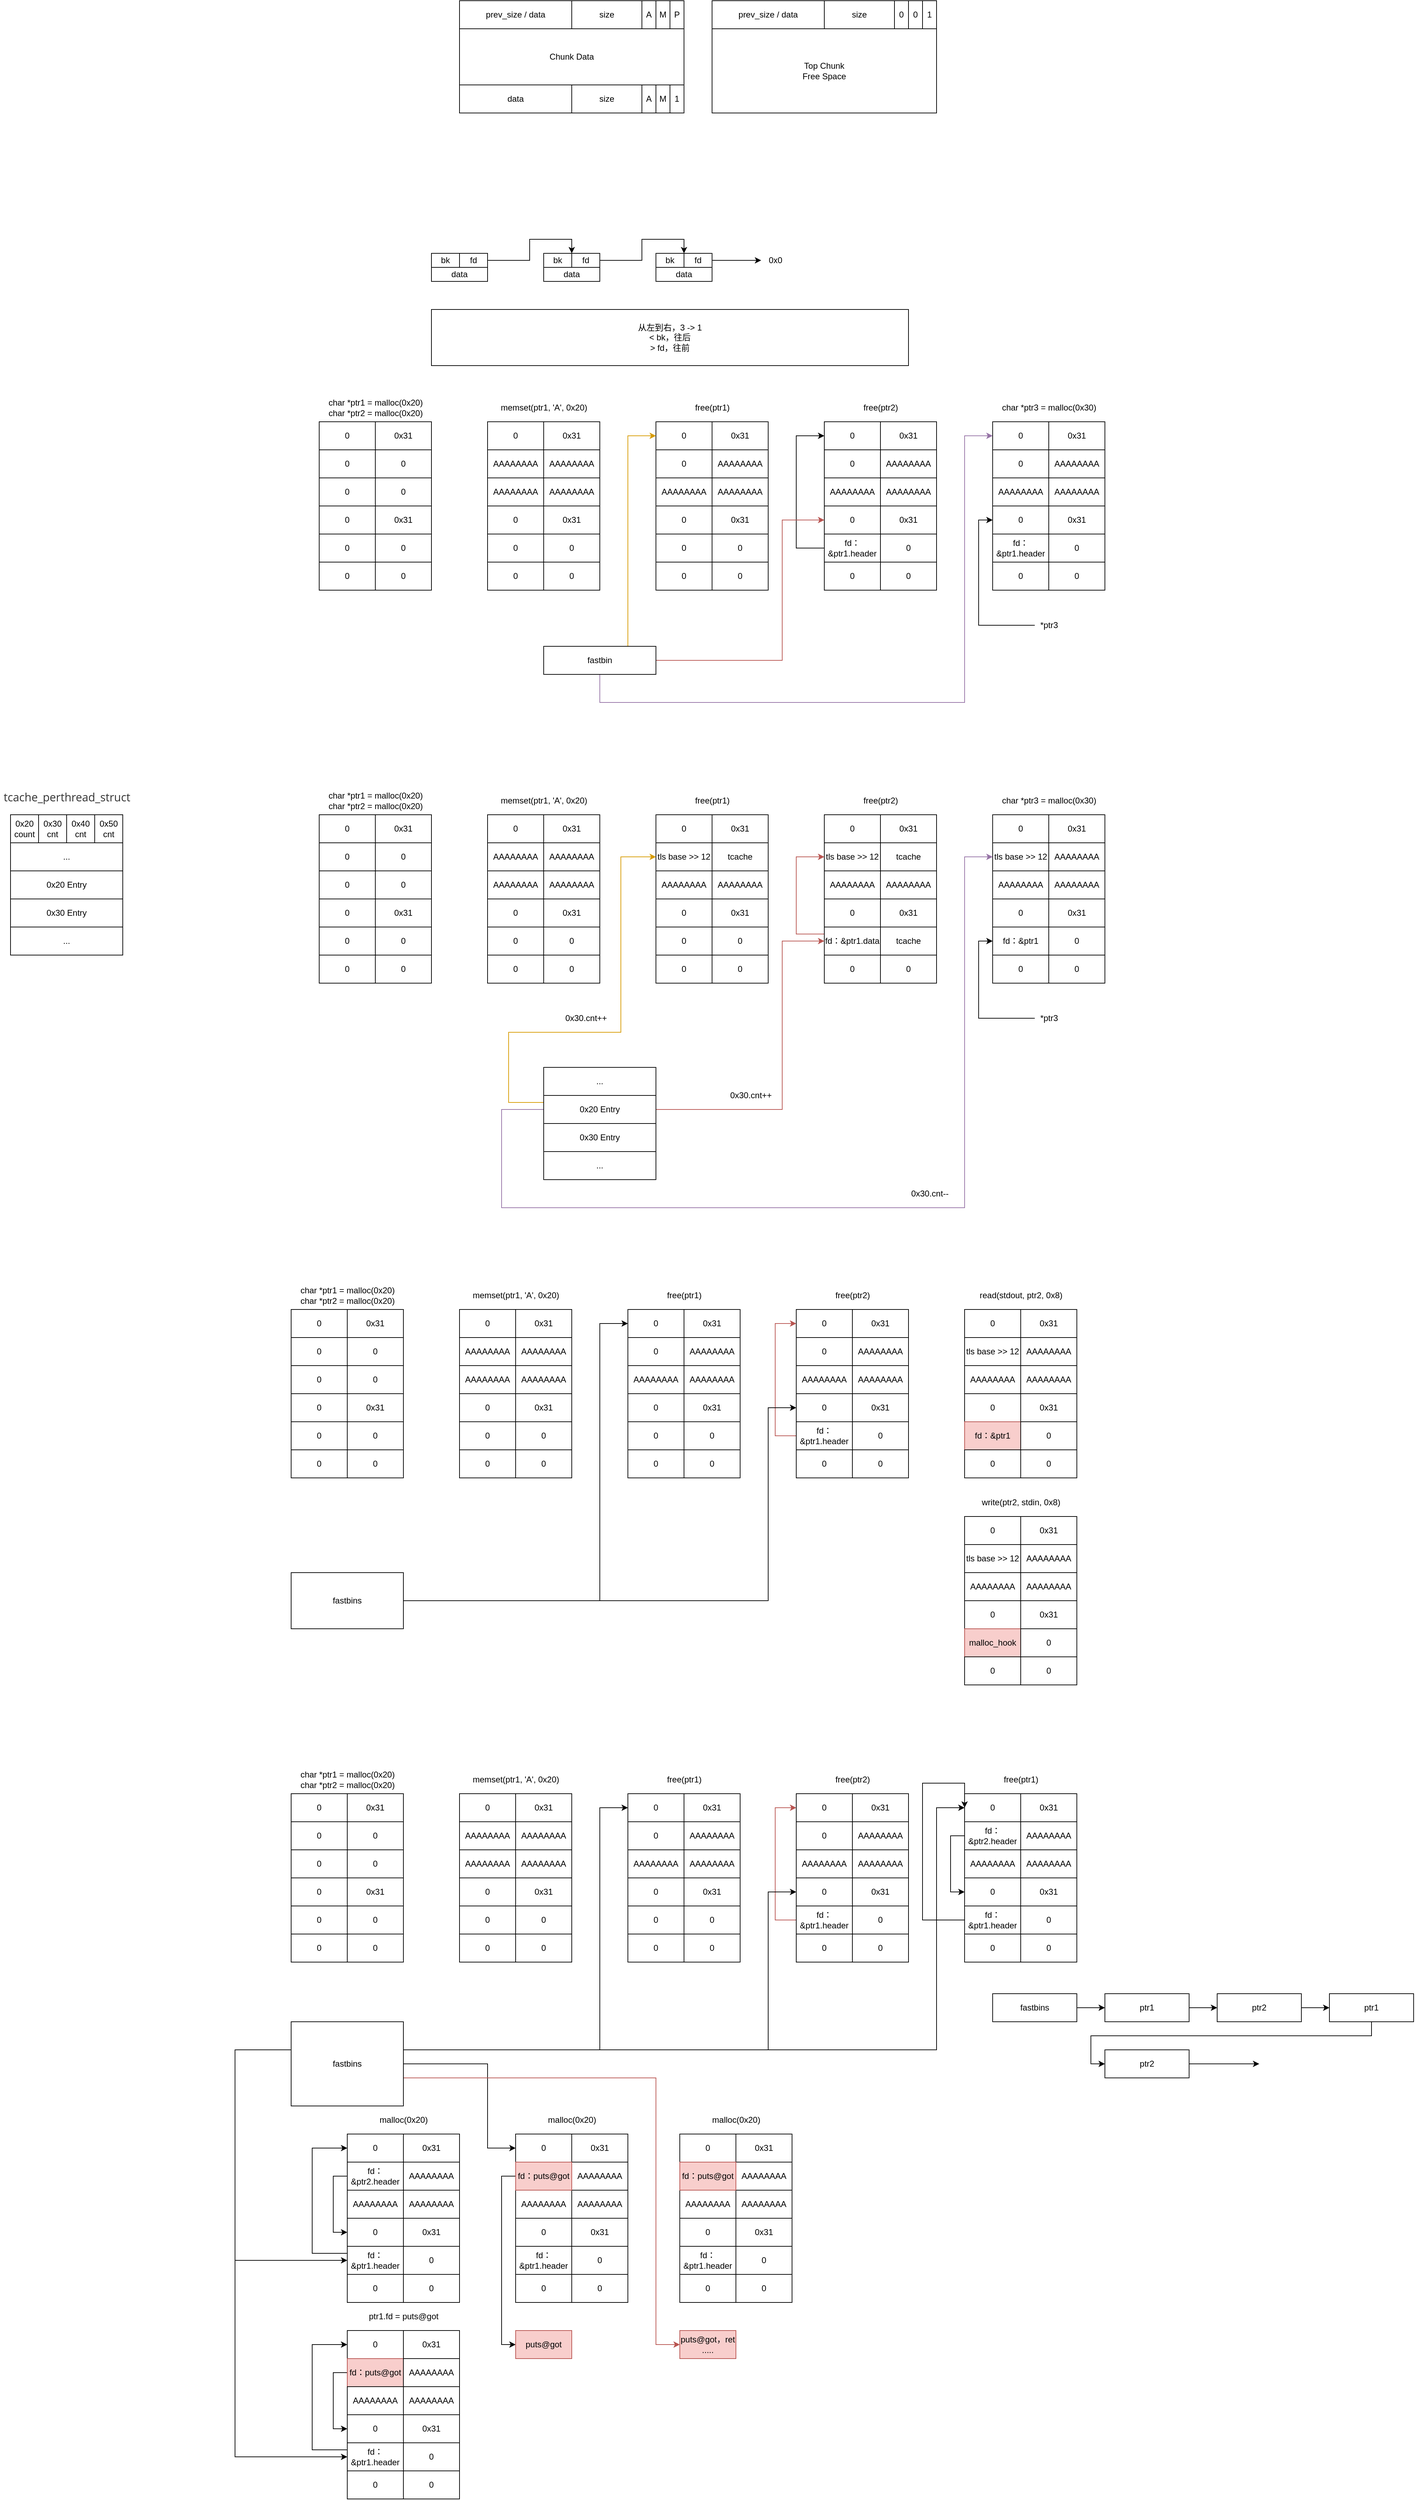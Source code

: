 <mxfile version="15.4.0" type="device"><diagram id="nnWUvsZ1bdaYHpHuQXOP" name="第 1 页"><mxGraphModel dx="2012" dy="685" grid="1" gridSize="10" guides="1" tooltips="1" connect="1" arrows="1" fold="1" page="1" pageScale="1" pageWidth="827" pageHeight="1169" math="0" shadow="0"><root><mxCell id="0"/><mxCell id="1" parent="0"/><mxCell id="dKxBAOgi-kTz0uDcsMJA-28" value="bk" style="rounded=0;whiteSpace=wrap;html=1;gradientColor=none;" parent="1" vertex="1"><mxGeometry x="80" y="440" width="40" height="20" as="geometry"/></mxCell><mxCell id="dKxBAOgi-kTz0uDcsMJA-39" style="edgeStyle=orthogonalEdgeStyle;rounded=0;orthogonalLoop=1;jettySize=auto;html=1;entryX=0;entryY=0;entryDx=0;entryDy=0;" parent="1" source="dKxBAOgi-kTz0uDcsMJA-29" target="dKxBAOgi-kTz0uDcsMJA-33" edge="1"><mxGeometry relative="1" as="geometry"/></mxCell><mxCell id="dKxBAOgi-kTz0uDcsMJA-29" value="fd" style="rounded=0;whiteSpace=wrap;html=1;gradientColor=none;" parent="1" vertex="1"><mxGeometry x="120" y="440" width="40" height="20" as="geometry"/></mxCell><mxCell id="dKxBAOgi-kTz0uDcsMJA-30" value="从左到右，3 -&amp;gt; 1&lt;br&gt;&amp;lt; bk，往后&lt;br&gt;&amp;gt; fd，往前" style="rounded=0;whiteSpace=wrap;html=1;gradientColor=none;" parent="1" vertex="1"><mxGeometry x="80" y="520" width="680" height="80" as="geometry"/></mxCell><mxCell id="dKxBAOgi-kTz0uDcsMJA-31" value="data" style="rounded=0;whiteSpace=wrap;html=1;gradientColor=none;" parent="1" vertex="1"><mxGeometry x="80" y="460" width="80" height="20" as="geometry"/></mxCell><mxCell id="dKxBAOgi-kTz0uDcsMJA-32" value="bk" style="rounded=0;whiteSpace=wrap;html=1;gradientColor=none;" parent="1" vertex="1"><mxGeometry x="240" y="440" width="40" height="20" as="geometry"/></mxCell><mxCell id="dKxBAOgi-kTz0uDcsMJA-38" style="edgeStyle=orthogonalEdgeStyle;rounded=0;orthogonalLoop=1;jettySize=auto;html=1;entryX=0;entryY=0;entryDx=0;entryDy=0;" parent="1" source="dKxBAOgi-kTz0uDcsMJA-33" target="dKxBAOgi-kTz0uDcsMJA-36" edge="1"><mxGeometry relative="1" as="geometry"/></mxCell><mxCell id="dKxBAOgi-kTz0uDcsMJA-33" value="fd" style="rounded=0;whiteSpace=wrap;html=1;gradientColor=none;" parent="1" vertex="1"><mxGeometry x="280" y="440" width="40" height="20" as="geometry"/></mxCell><mxCell id="dKxBAOgi-kTz0uDcsMJA-34" value="data" style="rounded=0;whiteSpace=wrap;html=1;gradientColor=none;" parent="1" vertex="1"><mxGeometry x="240" y="460" width="80" height="20" as="geometry"/></mxCell><mxCell id="dKxBAOgi-kTz0uDcsMJA-35" value="bk" style="rounded=0;whiteSpace=wrap;html=1;gradientColor=none;" parent="1" vertex="1"><mxGeometry x="400" y="440" width="40" height="20" as="geometry"/></mxCell><mxCell id="dKxBAOgi-kTz0uDcsMJA-40" style="edgeStyle=orthogonalEdgeStyle;rounded=0;orthogonalLoop=1;jettySize=auto;html=1;" parent="1" source="dKxBAOgi-kTz0uDcsMJA-36" edge="1"><mxGeometry relative="1" as="geometry"><mxPoint x="550" y="450" as="targetPoint"/></mxGeometry></mxCell><mxCell id="dKxBAOgi-kTz0uDcsMJA-36" value="fd" style="rounded=0;whiteSpace=wrap;html=1;gradientColor=none;" parent="1" vertex="1"><mxGeometry x="440" y="440" width="40" height="20" as="geometry"/></mxCell><mxCell id="dKxBAOgi-kTz0uDcsMJA-37" value="data" style="rounded=0;whiteSpace=wrap;html=1;gradientColor=none;" parent="1" vertex="1"><mxGeometry x="400" y="460" width="80" height="20" as="geometry"/></mxCell><mxCell id="dKxBAOgi-kTz0uDcsMJA-41" value="0x0" style="text;html=1;align=center;verticalAlign=middle;resizable=0;points=[];autosize=1;strokeColor=none;fillColor=none;" parent="1" vertex="1"><mxGeometry x="555" y="440" width="30" height="20" as="geometry"/></mxCell><mxCell id="dKxBAOgi-kTz0uDcsMJA-42" value="Chunk Data" style="rounded=0;whiteSpace=wrap;html=1;gradientColor=none;" parent="1" vertex="1"><mxGeometry x="120" y="120" width="320" height="80" as="geometry"/></mxCell><mxCell id="dKxBAOgi-kTz0uDcsMJA-43" value="prev_size / data" style="rounded=0;whiteSpace=wrap;html=1;gradientColor=none;" parent="1" vertex="1"><mxGeometry x="120" y="80" width="160" height="40" as="geometry"/></mxCell><mxCell id="dKxBAOgi-kTz0uDcsMJA-44" value="size" style="rounded=0;whiteSpace=wrap;html=1;gradientColor=none;" parent="1" vertex="1"><mxGeometry x="280" y="80" width="100" height="40" as="geometry"/></mxCell><mxCell id="dKxBAOgi-kTz0uDcsMJA-45" value="A" style="rounded=0;whiteSpace=wrap;html=1;gradientColor=none;" parent="1" vertex="1"><mxGeometry x="380" y="80" width="20" height="40" as="geometry"/></mxCell><mxCell id="dKxBAOgi-kTz0uDcsMJA-46" value="M" style="rounded=0;whiteSpace=wrap;html=1;gradientColor=none;" parent="1" vertex="1"><mxGeometry x="400" y="80" width="20" height="40" as="geometry"/></mxCell><mxCell id="dKxBAOgi-kTz0uDcsMJA-47" value="P" style="rounded=0;whiteSpace=wrap;html=1;gradientColor=none;" parent="1" vertex="1"><mxGeometry x="420" y="80" width="20" height="40" as="geometry"/></mxCell><mxCell id="dKxBAOgi-kTz0uDcsMJA-48" value="data" style="rounded=0;whiteSpace=wrap;html=1;gradientColor=none;" parent="1" vertex="1"><mxGeometry x="120" y="200" width="160" height="40" as="geometry"/></mxCell><mxCell id="dKxBAOgi-kTz0uDcsMJA-49" value="size" style="rounded=0;whiteSpace=wrap;html=1;gradientColor=none;" parent="1" vertex="1"><mxGeometry x="280" y="200" width="100" height="40" as="geometry"/></mxCell><mxCell id="dKxBAOgi-kTz0uDcsMJA-50" value="A" style="rounded=0;whiteSpace=wrap;html=1;gradientColor=none;" parent="1" vertex="1"><mxGeometry x="380" y="200" width="20" height="40" as="geometry"/></mxCell><mxCell id="dKxBAOgi-kTz0uDcsMJA-51" value="M" style="rounded=0;whiteSpace=wrap;html=1;gradientColor=none;" parent="1" vertex="1"><mxGeometry x="400" y="200" width="20" height="40" as="geometry"/></mxCell><mxCell id="dKxBAOgi-kTz0uDcsMJA-52" value="1" style="rounded=0;whiteSpace=wrap;html=1;gradientColor=none;" parent="1" vertex="1"><mxGeometry x="420" y="200" width="20" height="40" as="geometry"/></mxCell><mxCell id="dKxBAOgi-kTz0uDcsMJA-53" value="Top Chunk&lt;br&gt;Free Space" style="rounded=0;whiteSpace=wrap;html=1;gradientColor=none;" parent="1" vertex="1"><mxGeometry x="480" y="120" width="320" height="120" as="geometry"/></mxCell><mxCell id="dKxBAOgi-kTz0uDcsMJA-54" value="prev_size / data" style="rounded=0;whiteSpace=wrap;html=1;gradientColor=none;" parent="1" vertex="1"><mxGeometry x="480" y="80" width="160" height="40" as="geometry"/></mxCell><mxCell id="dKxBAOgi-kTz0uDcsMJA-55" value="size" style="rounded=0;whiteSpace=wrap;html=1;gradientColor=none;" parent="1" vertex="1"><mxGeometry x="640" y="80" width="100" height="40" as="geometry"/></mxCell><mxCell id="dKxBAOgi-kTz0uDcsMJA-56" value="0" style="rounded=0;whiteSpace=wrap;html=1;gradientColor=none;" parent="1" vertex="1"><mxGeometry x="740" y="80" width="20" height="40" as="geometry"/></mxCell><mxCell id="dKxBAOgi-kTz0uDcsMJA-57" value="0" style="rounded=0;whiteSpace=wrap;html=1;gradientColor=none;" parent="1" vertex="1"><mxGeometry x="760" y="80" width="20" height="40" as="geometry"/></mxCell><mxCell id="dKxBAOgi-kTz0uDcsMJA-58" value="1" style="rounded=0;whiteSpace=wrap;html=1;gradientColor=none;" parent="1" vertex="1"><mxGeometry x="780" y="80" width="20" height="40" as="geometry"/></mxCell><mxCell id="dKxBAOgi-kTz0uDcsMJA-64" value="0" style="rounded=0;whiteSpace=wrap;html=1;gradientColor=none;" parent="1" vertex="1"><mxGeometry x="160" y="680" width="80" height="40" as="geometry"/></mxCell><mxCell id="dKxBAOgi-kTz0uDcsMJA-65" value="0x31" style="rounded=0;whiteSpace=wrap;html=1;gradientColor=none;" parent="1" vertex="1"><mxGeometry x="240" y="680" width="80" height="40" as="geometry"/></mxCell><mxCell id="dKxBAOgi-kTz0uDcsMJA-66" value="AAAAAAAA" style="rounded=0;whiteSpace=wrap;html=1;gradientColor=none;" parent="1" vertex="1"><mxGeometry x="160" y="720" width="80" height="40" as="geometry"/></mxCell><mxCell id="dKxBAOgi-kTz0uDcsMJA-67" value="AAAAAAAA" style="rounded=0;whiteSpace=wrap;html=1;gradientColor=none;" parent="1" vertex="1"><mxGeometry x="160" y="760" width="80" height="40" as="geometry"/></mxCell><mxCell id="dKxBAOgi-kTz0uDcsMJA-68" value="AAAAAAAA" style="rounded=0;whiteSpace=wrap;html=1;gradientColor=none;" parent="1" vertex="1"><mxGeometry x="240" y="720" width="80" height="40" as="geometry"/></mxCell><mxCell id="dKxBAOgi-kTz0uDcsMJA-69" value="AAAAAAAA" style="rounded=0;whiteSpace=wrap;html=1;gradientColor=none;" parent="1" vertex="1"><mxGeometry x="240" y="760" width="80" height="40" as="geometry"/></mxCell><mxCell id="dKxBAOgi-kTz0uDcsMJA-70" value="memset(ptr1, 'A', 0x20)" style="text;html=1;align=center;verticalAlign=middle;resizable=0;points=[];autosize=1;strokeColor=none;fillColor=none;" parent="1" vertex="1"><mxGeometry x="170" y="650" width="140" height="20" as="geometry"/></mxCell><mxCell id="dKxBAOgi-kTz0uDcsMJA-71" value="0" style="rounded=0;whiteSpace=wrap;html=1;gradientColor=none;" parent="1" vertex="1"><mxGeometry x="400" y="680" width="80" height="40" as="geometry"/></mxCell><mxCell id="dKxBAOgi-kTz0uDcsMJA-72" value="0x31" style="rounded=0;whiteSpace=wrap;html=1;gradientColor=none;" parent="1" vertex="1"><mxGeometry x="480" y="680" width="80" height="40" as="geometry"/></mxCell><mxCell id="dKxBAOgi-kTz0uDcsMJA-73" value="0" style="rounded=0;whiteSpace=wrap;html=1;gradientColor=none;" parent="1" vertex="1"><mxGeometry x="400" y="720" width="80" height="40" as="geometry"/></mxCell><mxCell id="dKxBAOgi-kTz0uDcsMJA-74" value="AAAAAAAA" style="rounded=0;whiteSpace=wrap;html=1;gradientColor=none;" parent="1" vertex="1"><mxGeometry x="400" y="760" width="80" height="40" as="geometry"/></mxCell><mxCell id="dKxBAOgi-kTz0uDcsMJA-75" value="AAAAAAAA" style="rounded=0;whiteSpace=wrap;html=1;gradientColor=none;" parent="1" vertex="1"><mxGeometry x="480" y="720" width="80" height="40" as="geometry"/></mxCell><mxCell id="dKxBAOgi-kTz0uDcsMJA-76" value="AAAAAAAA" style="rounded=0;whiteSpace=wrap;html=1;gradientColor=none;" parent="1" vertex="1"><mxGeometry x="480" y="760" width="80" height="40" as="geometry"/></mxCell><mxCell id="dKxBAOgi-kTz0uDcsMJA-77" value="free(ptr1)" style="text;html=1;align=center;verticalAlign=middle;resizable=0;points=[];autosize=1;strokeColor=none;fillColor=none;" parent="1" vertex="1"><mxGeometry x="450" y="650" width="60" height="20" as="geometry"/></mxCell><mxCell id="dKxBAOgi-kTz0uDcsMJA-78" value="0" style="rounded=0;whiteSpace=wrap;html=1;gradientColor=none;" parent="1" vertex="1"><mxGeometry x="160" y="800" width="80" height="40" as="geometry"/></mxCell><mxCell id="dKxBAOgi-kTz0uDcsMJA-79" value="0x31" style="rounded=0;whiteSpace=wrap;html=1;gradientColor=none;" parent="1" vertex="1"><mxGeometry x="240" y="800" width="80" height="40" as="geometry"/></mxCell><mxCell id="dKxBAOgi-kTz0uDcsMJA-80" value="0" style="rounded=0;whiteSpace=wrap;html=1;gradientColor=none;" parent="1" vertex="1"><mxGeometry x="160" y="840" width="80" height="40" as="geometry"/></mxCell><mxCell id="dKxBAOgi-kTz0uDcsMJA-81" value="0" style="rounded=0;whiteSpace=wrap;html=1;gradientColor=none;" parent="1" vertex="1"><mxGeometry x="160" y="880" width="80" height="40" as="geometry"/></mxCell><mxCell id="dKxBAOgi-kTz0uDcsMJA-82" value="0" style="rounded=0;whiteSpace=wrap;html=1;gradientColor=none;" parent="1" vertex="1"><mxGeometry x="240" y="840" width="80" height="40" as="geometry"/></mxCell><mxCell id="dKxBAOgi-kTz0uDcsMJA-83" value="0" style="rounded=0;whiteSpace=wrap;html=1;gradientColor=none;" parent="1" vertex="1"><mxGeometry x="240" y="880" width="80" height="40" as="geometry"/></mxCell><mxCell id="dKxBAOgi-kTz0uDcsMJA-84" value="0" style="rounded=0;whiteSpace=wrap;html=1;gradientColor=none;" parent="1" vertex="1"><mxGeometry x="400" y="800" width="80" height="40" as="geometry"/></mxCell><mxCell id="dKxBAOgi-kTz0uDcsMJA-85" value="0x31" style="rounded=0;whiteSpace=wrap;html=1;gradientColor=none;" parent="1" vertex="1"><mxGeometry x="480" y="800" width="80" height="40" as="geometry"/></mxCell><mxCell id="dKxBAOgi-kTz0uDcsMJA-86" value="0" style="rounded=0;whiteSpace=wrap;html=1;gradientColor=none;" parent="1" vertex="1"><mxGeometry x="400" y="840" width="80" height="40" as="geometry"/></mxCell><mxCell id="dKxBAOgi-kTz0uDcsMJA-87" value="0" style="rounded=0;whiteSpace=wrap;html=1;gradientColor=none;" parent="1" vertex="1"><mxGeometry x="400" y="880" width="80" height="40" as="geometry"/></mxCell><mxCell id="dKxBAOgi-kTz0uDcsMJA-88" value="0" style="rounded=0;whiteSpace=wrap;html=1;gradientColor=none;" parent="1" vertex="1"><mxGeometry x="480" y="840" width="80" height="40" as="geometry"/></mxCell><mxCell id="dKxBAOgi-kTz0uDcsMJA-89" value="0" style="rounded=0;whiteSpace=wrap;html=1;gradientColor=none;" parent="1" vertex="1"><mxGeometry x="480" y="880" width="80" height="40" as="geometry"/></mxCell><mxCell id="dKxBAOgi-kTz0uDcsMJA-90" value="0" style="rounded=0;whiteSpace=wrap;html=1;gradientColor=none;" parent="1" vertex="1"><mxGeometry x="640" y="680" width="80" height="40" as="geometry"/></mxCell><mxCell id="dKxBAOgi-kTz0uDcsMJA-91" value="0x31" style="rounded=0;whiteSpace=wrap;html=1;gradientColor=none;" parent="1" vertex="1"><mxGeometry x="720" y="680" width="80" height="40" as="geometry"/></mxCell><mxCell id="dKxBAOgi-kTz0uDcsMJA-92" value="0" style="rounded=0;whiteSpace=wrap;html=1;gradientColor=none;" parent="1" vertex="1"><mxGeometry x="640" y="720" width="80" height="40" as="geometry"/></mxCell><mxCell id="dKxBAOgi-kTz0uDcsMJA-93" value="AAAAAAAA" style="rounded=0;whiteSpace=wrap;html=1;gradientColor=none;" parent="1" vertex="1"><mxGeometry x="640" y="760" width="80" height="40" as="geometry"/></mxCell><mxCell id="dKxBAOgi-kTz0uDcsMJA-94" value="AAAAAAAA" style="rounded=0;whiteSpace=wrap;html=1;gradientColor=none;" parent="1" vertex="1"><mxGeometry x="720" y="720" width="80" height="40" as="geometry"/></mxCell><mxCell id="dKxBAOgi-kTz0uDcsMJA-95" value="AAAAAAAA" style="rounded=0;whiteSpace=wrap;html=1;gradientColor=none;" parent="1" vertex="1"><mxGeometry x="720" y="760" width="80" height="40" as="geometry"/></mxCell><mxCell id="dKxBAOgi-kTz0uDcsMJA-96" value="free(ptr2)" style="text;html=1;align=center;verticalAlign=middle;resizable=0;points=[];autosize=1;strokeColor=none;fillColor=none;" parent="1" vertex="1"><mxGeometry x="690" y="650" width="60" height="20" as="geometry"/></mxCell><mxCell id="dKxBAOgi-kTz0uDcsMJA-97" value="0" style="rounded=0;whiteSpace=wrap;html=1;gradientColor=none;" parent="1" vertex="1"><mxGeometry x="640" y="800" width="80" height="40" as="geometry"/></mxCell><mxCell id="dKxBAOgi-kTz0uDcsMJA-98" value="0x31" style="rounded=0;whiteSpace=wrap;html=1;gradientColor=none;" parent="1" vertex="1"><mxGeometry x="720" y="800" width="80" height="40" as="geometry"/></mxCell><mxCell id="dKxBAOgi-kTz0uDcsMJA-103" style="edgeStyle=orthogonalEdgeStyle;rounded=0;orthogonalLoop=1;jettySize=auto;html=1;entryX=0;entryY=0.5;entryDx=0;entryDy=0;" parent="1" source="dKxBAOgi-kTz0uDcsMJA-99" target="dKxBAOgi-kTz0uDcsMJA-90" edge="1"><mxGeometry relative="1" as="geometry"><Array as="points"><mxPoint x="600" y="860"/><mxPoint x="600" y="700"/></Array></mxGeometry></mxCell><mxCell id="dKxBAOgi-kTz0uDcsMJA-99" value="fd：&amp;amp;ptr1.header" style="rounded=0;whiteSpace=wrap;html=1;gradientColor=none;" parent="1" vertex="1"><mxGeometry x="640" y="840" width="80" height="40" as="geometry"/></mxCell><mxCell id="dKxBAOgi-kTz0uDcsMJA-100" value="0" style="rounded=0;whiteSpace=wrap;html=1;gradientColor=none;" parent="1" vertex="1"><mxGeometry x="640" y="880" width="80" height="40" as="geometry"/></mxCell><mxCell id="dKxBAOgi-kTz0uDcsMJA-101" value="0" style="rounded=0;whiteSpace=wrap;html=1;gradientColor=none;" parent="1" vertex="1"><mxGeometry x="720" y="840" width="80" height="40" as="geometry"/></mxCell><mxCell id="dKxBAOgi-kTz0uDcsMJA-102" value="0" style="rounded=0;whiteSpace=wrap;html=1;gradientColor=none;" parent="1" vertex="1"><mxGeometry x="720" y="880" width="80" height="40" as="geometry"/></mxCell><mxCell id="dKxBAOgi-kTz0uDcsMJA-105" style="edgeStyle=orthogonalEdgeStyle;rounded=0;orthogonalLoop=1;jettySize=auto;html=1;entryX=0;entryY=0.5;entryDx=0;entryDy=0;fillColor=#ffe6cc;strokeColor=#d79b00;" parent="1" source="dKxBAOgi-kTz0uDcsMJA-104" target="dKxBAOgi-kTz0uDcsMJA-71" edge="1"><mxGeometry relative="1" as="geometry"><Array as="points"><mxPoint x="360" y="700"/></Array></mxGeometry></mxCell><mxCell id="dKxBAOgi-kTz0uDcsMJA-106" style="edgeStyle=orthogonalEdgeStyle;rounded=0;orthogonalLoop=1;jettySize=auto;html=1;entryX=0;entryY=0.5;entryDx=0;entryDy=0;fillColor=#f8cecc;strokeColor=#b85450;" parent="1" source="dKxBAOgi-kTz0uDcsMJA-104" target="dKxBAOgi-kTz0uDcsMJA-97" edge="1"><mxGeometry relative="1" as="geometry"><Array as="points"><mxPoint x="580" y="1020"/><mxPoint x="580" y="820"/></Array></mxGeometry></mxCell><mxCell id="dKxBAOgi-kTz0uDcsMJA-134" style="edgeStyle=orthogonalEdgeStyle;rounded=0;orthogonalLoop=1;jettySize=auto;html=1;entryX=0;entryY=0.5;entryDx=0;entryDy=0;fillColor=#e1d5e7;strokeColor=#9673a6;" parent="1" source="dKxBAOgi-kTz0uDcsMJA-104" target="dKxBAOgi-kTz0uDcsMJA-120" edge="1"><mxGeometry relative="1" as="geometry"><Array as="points"><mxPoint x="320" y="1080"/><mxPoint x="840" y="1080"/><mxPoint x="840" y="700"/></Array></mxGeometry></mxCell><mxCell id="dKxBAOgi-kTz0uDcsMJA-104" value="fastbin" style="rounded=0;whiteSpace=wrap;html=1;gradientColor=none;" parent="1" vertex="1"><mxGeometry x="240" y="1000" width="160" height="40" as="geometry"/></mxCell><mxCell id="dKxBAOgi-kTz0uDcsMJA-107" value="0" style="rounded=0;whiteSpace=wrap;html=1;gradientColor=none;" parent="1" vertex="1"><mxGeometry x="-80" y="680" width="80" height="40" as="geometry"/></mxCell><mxCell id="dKxBAOgi-kTz0uDcsMJA-108" value="0x31" style="rounded=0;whiteSpace=wrap;html=1;gradientColor=none;" parent="1" vertex="1"><mxGeometry y="680" width="80" height="40" as="geometry"/></mxCell><mxCell id="dKxBAOgi-kTz0uDcsMJA-109" value="0" style="rounded=0;whiteSpace=wrap;html=1;gradientColor=none;" parent="1" vertex="1"><mxGeometry x="-80" y="720" width="80" height="40" as="geometry"/></mxCell><mxCell id="dKxBAOgi-kTz0uDcsMJA-110" value="0" style="rounded=0;whiteSpace=wrap;html=1;gradientColor=none;" parent="1" vertex="1"><mxGeometry x="-80" y="760" width="80" height="40" as="geometry"/></mxCell><mxCell id="dKxBAOgi-kTz0uDcsMJA-111" value="0" style="rounded=0;whiteSpace=wrap;html=1;gradientColor=none;" parent="1" vertex="1"><mxGeometry y="720" width="80" height="40" as="geometry"/></mxCell><mxCell id="dKxBAOgi-kTz0uDcsMJA-112" value="0" style="rounded=0;whiteSpace=wrap;html=1;gradientColor=none;" parent="1" vertex="1"><mxGeometry y="760" width="80" height="40" as="geometry"/></mxCell><mxCell id="dKxBAOgi-kTz0uDcsMJA-113" value="char *ptr1 = malloc(0x20)&lt;br&gt;char *ptr2 = malloc(0x20)" style="text;html=1;align=center;verticalAlign=middle;resizable=0;points=[];autosize=1;strokeColor=none;fillColor=none;" parent="1" vertex="1"><mxGeometry x="-75" y="645" width="150" height="30" as="geometry"/></mxCell><mxCell id="dKxBAOgi-kTz0uDcsMJA-114" value="0" style="rounded=0;whiteSpace=wrap;html=1;gradientColor=none;" parent="1" vertex="1"><mxGeometry x="-80" y="800" width="80" height="40" as="geometry"/></mxCell><mxCell id="dKxBAOgi-kTz0uDcsMJA-115" value="0x31" style="rounded=0;whiteSpace=wrap;html=1;gradientColor=none;" parent="1" vertex="1"><mxGeometry y="800" width="80" height="40" as="geometry"/></mxCell><mxCell id="dKxBAOgi-kTz0uDcsMJA-116" value="0" style="rounded=0;whiteSpace=wrap;html=1;gradientColor=none;" parent="1" vertex="1"><mxGeometry x="-80" y="840" width="80" height="40" as="geometry"/></mxCell><mxCell id="dKxBAOgi-kTz0uDcsMJA-117" value="0" style="rounded=0;whiteSpace=wrap;html=1;gradientColor=none;" parent="1" vertex="1"><mxGeometry x="-80" y="880" width="80" height="40" as="geometry"/></mxCell><mxCell id="dKxBAOgi-kTz0uDcsMJA-118" value="0" style="rounded=0;whiteSpace=wrap;html=1;gradientColor=none;" parent="1" vertex="1"><mxGeometry y="840" width="80" height="40" as="geometry"/></mxCell><mxCell id="dKxBAOgi-kTz0uDcsMJA-119" value="0" style="rounded=0;whiteSpace=wrap;html=1;gradientColor=none;" parent="1" vertex="1"><mxGeometry y="880" width="80" height="40" as="geometry"/></mxCell><mxCell id="dKxBAOgi-kTz0uDcsMJA-120" value="0" style="rounded=0;whiteSpace=wrap;html=1;gradientColor=none;" parent="1" vertex="1"><mxGeometry x="879.97" y="680" width="80" height="40" as="geometry"/></mxCell><mxCell id="dKxBAOgi-kTz0uDcsMJA-121" value="0x31" style="rounded=0;whiteSpace=wrap;html=1;gradientColor=none;" parent="1" vertex="1"><mxGeometry x="959.97" y="680" width="80" height="40" as="geometry"/></mxCell><mxCell id="dKxBAOgi-kTz0uDcsMJA-122" value="0" style="rounded=0;whiteSpace=wrap;html=1;gradientColor=none;" parent="1" vertex="1"><mxGeometry x="879.97" y="720" width="80" height="40" as="geometry"/></mxCell><mxCell id="dKxBAOgi-kTz0uDcsMJA-123" value="AAAAAAAA" style="rounded=0;whiteSpace=wrap;html=1;gradientColor=none;" parent="1" vertex="1"><mxGeometry x="879.97" y="760" width="80" height="40" as="geometry"/></mxCell><mxCell id="dKxBAOgi-kTz0uDcsMJA-124" value="AAAAAAAA" style="rounded=0;whiteSpace=wrap;html=1;gradientColor=none;" parent="1" vertex="1"><mxGeometry x="959.97" y="720" width="80" height="40" as="geometry"/></mxCell><mxCell id="dKxBAOgi-kTz0uDcsMJA-125" value="AAAAAAAA" style="rounded=0;whiteSpace=wrap;html=1;gradientColor=none;" parent="1" vertex="1"><mxGeometry x="959.97" y="760" width="80" height="40" as="geometry"/></mxCell><mxCell id="dKxBAOgi-kTz0uDcsMJA-126" value="char *ptr3 = malloc(0x30)" style="text;html=1;align=center;verticalAlign=middle;resizable=0;points=[];autosize=1;strokeColor=none;fillColor=none;" parent="1" vertex="1"><mxGeometry x="884.97" y="650" width="150" height="20" as="geometry"/></mxCell><mxCell id="dKxBAOgi-kTz0uDcsMJA-127" value="0" style="rounded=0;whiteSpace=wrap;html=1;gradientColor=none;" parent="1" vertex="1"><mxGeometry x="879.97" y="800" width="80" height="40" as="geometry"/></mxCell><mxCell id="dKxBAOgi-kTz0uDcsMJA-128" value="0x31" style="rounded=0;whiteSpace=wrap;html=1;gradientColor=none;" parent="1" vertex="1"><mxGeometry x="959.97" y="800" width="80" height="40" as="geometry"/></mxCell><mxCell id="dKxBAOgi-kTz0uDcsMJA-130" value="fd：&amp;amp;ptr1.header" style="rounded=0;whiteSpace=wrap;html=1;gradientColor=none;" parent="1" vertex="1"><mxGeometry x="879.97" y="840" width="80" height="40" as="geometry"/></mxCell><mxCell id="dKxBAOgi-kTz0uDcsMJA-131" value="0" style="rounded=0;whiteSpace=wrap;html=1;gradientColor=none;" parent="1" vertex="1"><mxGeometry x="879.97" y="880" width="80" height="40" as="geometry"/></mxCell><mxCell id="dKxBAOgi-kTz0uDcsMJA-132" value="0" style="rounded=0;whiteSpace=wrap;html=1;gradientColor=none;" parent="1" vertex="1"><mxGeometry x="959.97" y="840" width="80" height="40" as="geometry"/></mxCell><mxCell id="dKxBAOgi-kTz0uDcsMJA-133" value="0" style="rounded=0;whiteSpace=wrap;html=1;gradientColor=none;" parent="1" vertex="1"><mxGeometry x="959.97" y="880" width="80" height="40" as="geometry"/></mxCell><mxCell id="dKxBAOgi-kTz0uDcsMJA-137" style="edgeStyle=orthogonalEdgeStyle;rounded=0;orthogonalLoop=1;jettySize=auto;html=1;entryX=0;entryY=0.5;entryDx=0;entryDy=0;" parent="1" source="dKxBAOgi-kTz0uDcsMJA-136" target="dKxBAOgi-kTz0uDcsMJA-127" edge="1"><mxGeometry relative="1" as="geometry"><Array as="points"><mxPoint x="860" y="970"/><mxPoint x="860" y="820"/></Array></mxGeometry></mxCell><mxCell id="dKxBAOgi-kTz0uDcsMJA-136" value="*ptr3" style="text;html=1;align=center;verticalAlign=middle;resizable=0;points=[];autosize=1;strokeColor=none;fillColor=none;" parent="1" vertex="1"><mxGeometry x="939.97" y="960" width="40" height="20" as="geometry"/></mxCell><mxCell id="dKxBAOgi-kTz0uDcsMJA-138" value="0" style="rounded=0;whiteSpace=wrap;html=1;gradientColor=none;" parent="1" vertex="1"><mxGeometry x="160" y="1240" width="80" height="40" as="geometry"/></mxCell><mxCell id="dKxBAOgi-kTz0uDcsMJA-139" value="0x31" style="rounded=0;whiteSpace=wrap;html=1;gradientColor=none;" parent="1" vertex="1"><mxGeometry x="240" y="1240" width="80" height="40" as="geometry"/></mxCell><mxCell id="dKxBAOgi-kTz0uDcsMJA-140" value="AAAAAAAA" style="rounded=0;whiteSpace=wrap;html=1;gradientColor=none;" parent="1" vertex="1"><mxGeometry x="160" y="1280" width="80" height="40" as="geometry"/></mxCell><mxCell id="dKxBAOgi-kTz0uDcsMJA-141" value="AAAAAAAA" style="rounded=0;whiteSpace=wrap;html=1;gradientColor=none;" parent="1" vertex="1"><mxGeometry x="160" y="1320" width="80" height="40" as="geometry"/></mxCell><mxCell id="dKxBAOgi-kTz0uDcsMJA-142" value="AAAAAAAA" style="rounded=0;whiteSpace=wrap;html=1;gradientColor=none;" parent="1" vertex="1"><mxGeometry x="240" y="1280" width="80" height="40" as="geometry"/></mxCell><mxCell id="dKxBAOgi-kTz0uDcsMJA-143" value="AAAAAAAA" style="rounded=0;whiteSpace=wrap;html=1;gradientColor=none;" parent="1" vertex="1"><mxGeometry x="240" y="1320" width="80" height="40" as="geometry"/></mxCell><mxCell id="dKxBAOgi-kTz0uDcsMJA-144" value="memset(ptr1, 'A', 0x20)" style="text;html=1;align=center;verticalAlign=middle;resizable=0;points=[];autosize=1;strokeColor=none;fillColor=none;" parent="1" vertex="1"><mxGeometry x="170" y="1210" width="140" height="20" as="geometry"/></mxCell><mxCell id="dKxBAOgi-kTz0uDcsMJA-145" value="0" style="rounded=0;whiteSpace=wrap;html=1;gradientColor=none;" parent="1" vertex="1"><mxGeometry x="400" y="1240" width="80" height="40" as="geometry"/></mxCell><mxCell id="dKxBAOgi-kTz0uDcsMJA-146" value="0x31" style="rounded=0;whiteSpace=wrap;html=1;gradientColor=none;" parent="1" vertex="1"><mxGeometry x="480" y="1240" width="80" height="40" as="geometry"/></mxCell><mxCell id="dKxBAOgi-kTz0uDcsMJA-147" value="tls base &amp;gt;&amp;gt; 12" style="rounded=0;whiteSpace=wrap;html=1;gradientColor=none;" parent="1" vertex="1"><mxGeometry x="400" y="1280" width="80" height="40" as="geometry"/></mxCell><mxCell id="dKxBAOgi-kTz0uDcsMJA-148" value="AAAAAAAA" style="rounded=0;whiteSpace=wrap;html=1;gradientColor=none;" parent="1" vertex="1"><mxGeometry x="400" y="1320" width="80" height="40" as="geometry"/></mxCell><mxCell id="dKxBAOgi-kTz0uDcsMJA-149" value="tcache" style="rounded=0;whiteSpace=wrap;html=1;gradientColor=none;" parent="1" vertex="1"><mxGeometry x="480" y="1280" width="80" height="40" as="geometry"/></mxCell><mxCell id="dKxBAOgi-kTz0uDcsMJA-150" value="AAAAAAAA" style="rounded=0;whiteSpace=wrap;html=1;gradientColor=none;" parent="1" vertex="1"><mxGeometry x="480" y="1320" width="80" height="40" as="geometry"/></mxCell><mxCell id="dKxBAOgi-kTz0uDcsMJA-151" value="free(ptr1)" style="text;html=1;align=center;verticalAlign=middle;resizable=0;points=[];autosize=1;strokeColor=none;fillColor=none;" parent="1" vertex="1"><mxGeometry x="450" y="1210" width="60" height="20" as="geometry"/></mxCell><mxCell id="dKxBAOgi-kTz0uDcsMJA-152" value="0" style="rounded=0;whiteSpace=wrap;html=1;gradientColor=none;" parent="1" vertex="1"><mxGeometry x="160" y="1360" width="80" height="40" as="geometry"/></mxCell><mxCell id="dKxBAOgi-kTz0uDcsMJA-153" value="0x31" style="rounded=0;whiteSpace=wrap;html=1;gradientColor=none;" parent="1" vertex="1"><mxGeometry x="240" y="1360" width="80" height="40" as="geometry"/></mxCell><mxCell id="dKxBAOgi-kTz0uDcsMJA-154" value="0" style="rounded=0;whiteSpace=wrap;html=1;gradientColor=none;" parent="1" vertex="1"><mxGeometry x="160" y="1400" width="80" height="40" as="geometry"/></mxCell><mxCell id="dKxBAOgi-kTz0uDcsMJA-155" value="0" style="rounded=0;whiteSpace=wrap;html=1;gradientColor=none;" parent="1" vertex="1"><mxGeometry x="160" y="1440" width="80" height="40" as="geometry"/></mxCell><mxCell id="dKxBAOgi-kTz0uDcsMJA-156" value="0" style="rounded=0;whiteSpace=wrap;html=1;gradientColor=none;" parent="1" vertex="1"><mxGeometry x="240" y="1400" width="80" height="40" as="geometry"/></mxCell><mxCell id="dKxBAOgi-kTz0uDcsMJA-157" value="0" style="rounded=0;whiteSpace=wrap;html=1;gradientColor=none;" parent="1" vertex="1"><mxGeometry x="240" y="1440" width="80" height="40" as="geometry"/></mxCell><mxCell id="dKxBAOgi-kTz0uDcsMJA-158" value="0" style="rounded=0;whiteSpace=wrap;html=1;gradientColor=none;" parent="1" vertex="1"><mxGeometry x="400" y="1360" width="80" height="40" as="geometry"/></mxCell><mxCell id="dKxBAOgi-kTz0uDcsMJA-159" value="0x31" style="rounded=0;whiteSpace=wrap;html=1;gradientColor=none;" parent="1" vertex="1"><mxGeometry x="480" y="1360" width="80" height="40" as="geometry"/></mxCell><mxCell id="dKxBAOgi-kTz0uDcsMJA-160" value="0" style="rounded=0;whiteSpace=wrap;html=1;gradientColor=none;" parent="1" vertex="1"><mxGeometry x="400" y="1400" width="80" height="40" as="geometry"/></mxCell><mxCell id="dKxBAOgi-kTz0uDcsMJA-161" value="0" style="rounded=0;whiteSpace=wrap;html=1;gradientColor=none;" parent="1" vertex="1"><mxGeometry x="400" y="1440" width="80" height="40" as="geometry"/></mxCell><mxCell id="dKxBAOgi-kTz0uDcsMJA-162" value="0" style="rounded=0;whiteSpace=wrap;html=1;gradientColor=none;" parent="1" vertex="1"><mxGeometry x="480" y="1400" width="80" height="40" as="geometry"/></mxCell><mxCell id="dKxBAOgi-kTz0uDcsMJA-163" value="0" style="rounded=0;whiteSpace=wrap;html=1;gradientColor=none;" parent="1" vertex="1"><mxGeometry x="480" y="1440" width="80" height="40" as="geometry"/></mxCell><mxCell id="dKxBAOgi-kTz0uDcsMJA-164" value="0" style="rounded=0;whiteSpace=wrap;html=1;gradientColor=none;" parent="1" vertex="1"><mxGeometry x="640" y="1240" width="80" height="40" as="geometry"/></mxCell><mxCell id="dKxBAOgi-kTz0uDcsMJA-165" value="0x31" style="rounded=0;whiteSpace=wrap;html=1;gradientColor=none;" parent="1" vertex="1"><mxGeometry x="720" y="1240" width="80" height="40" as="geometry"/></mxCell><mxCell id="dKxBAOgi-kTz0uDcsMJA-166" value="tls base &amp;gt;&amp;gt; 12" style="rounded=0;whiteSpace=wrap;html=1;gradientColor=none;" parent="1" vertex="1"><mxGeometry x="640" y="1280" width="80" height="40" as="geometry"/></mxCell><mxCell id="dKxBAOgi-kTz0uDcsMJA-167" value="AAAAAAAA" style="rounded=0;whiteSpace=wrap;html=1;gradientColor=none;" parent="1" vertex="1"><mxGeometry x="640" y="1320" width="80" height="40" as="geometry"/></mxCell><mxCell id="dKxBAOgi-kTz0uDcsMJA-168" value="tcache" style="rounded=0;whiteSpace=wrap;html=1;gradientColor=none;" parent="1" vertex="1"><mxGeometry x="720" y="1280" width="80" height="40" as="geometry"/></mxCell><mxCell id="dKxBAOgi-kTz0uDcsMJA-169" value="AAAAAAAA" style="rounded=0;whiteSpace=wrap;html=1;gradientColor=none;" parent="1" vertex="1"><mxGeometry x="720" y="1320" width="80" height="40" as="geometry"/></mxCell><mxCell id="dKxBAOgi-kTz0uDcsMJA-170" value="free(ptr2)" style="text;html=1;align=center;verticalAlign=middle;resizable=0;points=[];autosize=1;strokeColor=none;fillColor=none;" parent="1" vertex="1"><mxGeometry x="690" y="1210" width="60" height="20" as="geometry"/></mxCell><mxCell id="dKxBAOgi-kTz0uDcsMJA-171" value="0" style="rounded=0;whiteSpace=wrap;html=1;gradientColor=none;" parent="1" vertex="1"><mxGeometry x="640" y="1360" width="80" height="40" as="geometry"/></mxCell><mxCell id="dKxBAOgi-kTz0uDcsMJA-172" value="0x31" style="rounded=0;whiteSpace=wrap;html=1;gradientColor=none;" parent="1" vertex="1"><mxGeometry x="720" y="1360" width="80" height="40" as="geometry"/></mxCell><mxCell id="dKxBAOgi-kTz0uDcsMJA-173" style="edgeStyle=orthogonalEdgeStyle;rounded=0;orthogonalLoop=1;jettySize=auto;html=1;entryX=0;entryY=0.5;entryDx=0;entryDy=0;fillColor=#f8cecc;strokeColor=#b85450;" parent="1" source="dKxBAOgi-kTz0uDcsMJA-174" target="dKxBAOgi-kTz0uDcsMJA-166" edge="1"><mxGeometry relative="1" as="geometry"><Array as="points"><mxPoint x="600" y="1410"/><mxPoint x="600" y="1300"/></Array></mxGeometry></mxCell><mxCell id="dKxBAOgi-kTz0uDcsMJA-174" value="fd：&amp;amp;ptr1.data" style="rounded=0;whiteSpace=wrap;html=1;gradientColor=none;" parent="1" vertex="1"><mxGeometry x="640" y="1400" width="80" height="40" as="geometry"/></mxCell><mxCell id="dKxBAOgi-kTz0uDcsMJA-175" value="0" style="rounded=0;whiteSpace=wrap;html=1;gradientColor=none;" parent="1" vertex="1"><mxGeometry x="640" y="1440" width="80" height="40" as="geometry"/></mxCell><mxCell id="dKxBAOgi-kTz0uDcsMJA-176" value="tcache" style="rounded=0;whiteSpace=wrap;html=1;gradientColor=none;" parent="1" vertex="1"><mxGeometry x="720" y="1400" width="80" height="40" as="geometry"/></mxCell><mxCell id="dKxBAOgi-kTz0uDcsMJA-177" value="0" style="rounded=0;whiteSpace=wrap;html=1;gradientColor=none;" parent="1" vertex="1"><mxGeometry x="720" y="1440" width="80" height="40" as="geometry"/></mxCell><mxCell id="dKxBAOgi-kTz0uDcsMJA-178" style="edgeStyle=orthogonalEdgeStyle;rounded=0;orthogonalLoop=1;jettySize=auto;html=1;entryX=0;entryY=0.5;entryDx=0;entryDy=0;fillColor=#ffe6cc;strokeColor=#d79b00;exitX=0.5;exitY=0;exitDx=0;exitDy=0;" parent="1" source="dKxBAOgi-kTz0uDcsMJA-224" target="dKxBAOgi-kTz0uDcsMJA-147" edge="1"><mxGeometry relative="1" as="geometry"><Array as="points"><mxPoint x="320" y="1650"/><mxPoint x="190" y="1650"/><mxPoint x="190" y="1550"/><mxPoint x="350" y="1550"/><mxPoint x="350" y="1300"/></Array></mxGeometry></mxCell><mxCell id="dKxBAOgi-kTz0uDcsMJA-179" style="edgeStyle=orthogonalEdgeStyle;rounded=0;orthogonalLoop=1;jettySize=auto;html=1;entryX=0;entryY=0.5;entryDx=0;entryDy=0;fillColor=#f8cecc;strokeColor=#b85450;" parent="1" source="dKxBAOgi-kTz0uDcsMJA-181" target="dKxBAOgi-kTz0uDcsMJA-174" edge="1"><mxGeometry relative="1" as="geometry"><Array as="points"><mxPoint x="580" y="1660"/><mxPoint x="580" y="1420"/></Array></mxGeometry></mxCell><mxCell id="dKxBAOgi-kTz0uDcsMJA-180" style="edgeStyle=orthogonalEdgeStyle;rounded=0;orthogonalLoop=1;jettySize=auto;html=1;entryX=0;entryY=0.5;entryDx=0;entryDy=0;fillColor=#e1d5e7;strokeColor=#9673a6;exitX=0;exitY=0.5;exitDx=0;exitDy=0;" parent="1" source="dKxBAOgi-kTz0uDcsMJA-224" target="dKxBAOgi-kTz0uDcsMJA-197" edge="1"><mxGeometry relative="1" as="geometry"><Array as="points"><mxPoint x="180" y="1660"/><mxPoint x="180" y="1800"/><mxPoint x="840" y="1800"/><mxPoint x="840" y="1300"/></Array></mxGeometry></mxCell><mxCell id="dKxBAOgi-kTz0uDcsMJA-181" value="tcache" style="rounded=0;whiteSpace=wrap;html=1;gradientColor=none;" parent="1" vertex="1"><mxGeometry x="240" y="1600" width="160" height="160" as="geometry"/></mxCell><mxCell id="dKxBAOgi-kTz0uDcsMJA-182" value="0" style="rounded=0;whiteSpace=wrap;html=1;gradientColor=none;" parent="1" vertex="1"><mxGeometry x="-80" y="1240" width="80" height="40" as="geometry"/></mxCell><mxCell id="dKxBAOgi-kTz0uDcsMJA-183" value="0x31" style="rounded=0;whiteSpace=wrap;html=1;gradientColor=none;" parent="1" vertex="1"><mxGeometry y="1240" width="80" height="40" as="geometry"/></mxCell><mxCell id="dKxBAOgi-kTz0uDcsMJA-184" value="0" style="rounded=0;whiteSpace=wrap;html=1;gradientColor=none;" parent="1" vertex="1"><mxGeometry x="-80" y="1280" width="80" height="40" as="geometry"/></mxCell><mxCell id="dKxBAOgi-kTz0uDcsMJA-185" value="0" style="rounded=0;whiteSpace=wrap;html=1;gradientColor=none;" parent="1" vertex="1"><mxGeometry x="-80" y="1320" width="80" height="40" as="geometry"/></mxCell><mxCell id="dKxBAOgi-kTz0uDcsMJA-186" value="0" style="rounded=0;whiteSpace=wrap;html=1;gradientColor=none;" parent="1" vertex="1"><mxGeometry y="1280" width="80" height="40" as="geometry"/></mxCell><mxCell id="dKxBAOgi-kTz0uDcsMJA-187" value="0" style="rounded=0;whiteSpace=wrap;html=1;gradientColor=none;" parent="1" vertex="1"><mxGeometry y="1320" width="80" height="40" as="geometry"/></mxCell><mxCell id="dKxBAOgi-kTz0uDcsMJA-188" value="char *ptr1 = malloc(0x20)&lt;br&gt;char *ptr2 = malloc(0x20)" style="text;html=1;align=center;verticalAlign=middle;resizable=0;points=[];autosize=1;strokeColor=none;fillColor=none;" parent="1" vertex="1"><mxGeometry x="-75" y="1205" width="150" height="30" as="geometry"/></mxCell><mxCell id="dKxBAOgi-kTz0uDcsMJA-189" value="0" style="rounded=0;whiteSpace=wrap;html=1;gradientColor=none;" parent="1" vertex="1"><mxGeometry x="-80" y="1360" width="80" height="40" as="geometry"/></mxCell><mxCell id="dKxBAOgi-kTz0uDcsMJA-190" value="0x31" style="rounded=0;whiteSpace=wrap;html=1;gradientColor=none;" parent="1" vertex="1"><mxGeometry y="1360" width="80" height="40" as="geometry"/></mxCell><mxCell id="dKxBAOgi-kTz0uDcsMJA-191" value="0" style="rounded=0;whiteSpace=wrap;html=1;gradientColor=none;" parent="1" vertex="1"><mxGeometry x="-80" y="1400" width="80" height="40" as="geometry"/></mxCell><mxCell id="dKxBAOgi-kTz0uDcsMJA-192" value="0" style="rounded=0;whiteSpace=wrap;html=1;gradientColor=none;" parent="1" vertex="1"><mxGeometry x="-80" y="1440" width="80" height="40" as="geometry"/></mxCell><mxCell id="dKxBAOgi-kTz0uDcsMJA-193" value="0" style="rounded=0;whiteSpace=wrap;html=1;gradientColor=none;" parent="1" vertex="1"><mxGeometry y="1400" width="80" height="40" as="geometry"/></mxCell><mxCell id="dKxBAOgi-kTz0uDcsMJA-194" value="0" style="rounded=0;whiteSpace=wrap;html=1;gradientColor=none;" parent="1" vertex="1"><mxGeometry y="1440" width="80" height="40" as="geometry"/></mxCell><mxCell id="dKxBAOgi-kTz0uDcsMJA-195" value="0" style="rounded=0;whiteSpace=wrap;html=1;gradientColor=none;" parent="1" vertex="1"><mxGeometry x="879.97" y="1240" width="80" height="40" as="geometry"/></mxCell><mxCell id="dKxBAOgi-kTz0uDcsMJA-196" value="0x31" style="rounded=0;whiteSpace=wrap;html=1;gradientColor=none;" parent="1" vertex="1"><mxGeometry x="959.97" y="1240" width="80" height="40" as="geometry"/></mxCell><mxCell id="dKxBAOgi-kTz0uDcsMJA-197" value="tls base &amp;gt;&amp;gt; 12" style="rounded=0;whiteSpace=wrap;html=1;gradientColor=none;" parent="1" vertex="1"><mxGeometry x="879.97" y="1280" width="80" height="40" as="geometry"/></mxCell><mxCell id="dKxBAOgi-kTz0uDcsMJA-198" value="AAAAAAAA" style="rounded=0;whiteSpace=wrap;html=1;gradientColor=none;" parent="1" vertex="1"><mxGeometry x="879.97" y="1320" width="80" height="40" as="geometry"/></mxCell><mxCell id="dKxBAOgi-kTz0uDcsMJA-199" value="AAAAAAAA" style="rounded=0;whiteSpace=wrap;html=1;gradientColor=none;" parent="1" vertex="1"><mxGeometry x="959.97" y="1280" width="80" height="40" as="geometry"/></mxCell><mxCell id="dKxBAOgi-kTz0uDcsMJA-200" value="AAAAAAAA" style="rounded=0;whiteSpace=wrap;html=1;gradientColor=none;" parent="1" vertex="1"><mxGeometry x="959.97" y="1320" width="80" height="40" as="geometry"/></mxCell><mxCell id="dKxBAOgi-kTz0uDcsMJA-201" value="char *ptr3 = malloc(0x30)" style="text;html=1;align=center;verticalAlign=middle;resizable=0;points=[];autosize=1;strokeColor=none;fillColor=none;" parent="1" vertex="1"><mxGeometry x="884.97" y="1210" width="150" height="20" as="geometry"/></mxCell><mxCell id="dKxBAOgi-kTz0uDcsMJA-202" value="0" style="rounded=0;whiteSpace=wrap;html=1;gradientColor=none;" parent="1" vertex="1"><mxGeometry x="879.97" y="1360" width="80" height="40" as="geometry"/></mxCell><mxCell id="dKxBAOgi-kTz0uDcsMJA-203" value="0x31" style="rounded=0;whiteSpace=wrap;html=1;gradientColor=none;" parent="1" vertex="1"><mxGeometry x="959.97" y="1360" width="80" height="40" as="geometry"/></mxCell><mxCell id="dKxBAOgi-kTz0uDcsMJA-204" value="fd：&amp;amp;ptr1" style="rounded=0;whiteSpace=wrap;html=1;gradientColor=none;" parent="1" vertex="1"><mxGeometry x="879.97" y="1400" width="80" height="40" as="geometry"/></mxCell><mxCell id="dKxBAOgi-kTz0uDcsMJA-205" value="0" style="rounded=0;whiteSpace=wrap;html=1;gradientColor=none;" parent="1" vertex="1"><mxGeometry x="879.97" y="1440" width="80" height="40" as="geometry"/></mxCell><mxCell id="dKxBAOgi-kTz0uDcsMJA-206" value="0" style="rounded=0;whiteSpace=wrap;html=1;gradientColor=none;" parent="1" vertex="1"><mxGeometry x="959.97" y="1400" width="80" height="40" as="geometry"/></mxCell><mxCell id="dKxBAOgi-kTz0uDcsMJA-207" value="0" style="rounded=0;whiteSpace=wrap;html=1;gradientColor=none;" parent="1" vertex="1"><mxGeometry x="959.97" y="1440" width="80" height="40" as="geometry"/></mxCell><mxCell id="dKxBAOgi-kTz0uDcsMJA-208" style="edgeStyle=orthogonalEdgeStyle;rounded=0;orthogonalLoop=1;jettySize=auto;html=1;entryX=0;entryY=0.5;entryDx=0;entryDy=0;" parent="1" source="dKxBAOgi-kTz0uDcsMJA-209" target="dKxBAOgi-kTz0uDcsMJA-204" edge="1"><mxGeometry relative="1" as="geometry"><Array as="points"><mxPoint x="860" y="1530"/><mxPoint x="860" y="1420"/></Array></mxGeometry></mxCell><mxCell id="dKxBAOgi-kTz0uDcsMJA-209" value="*ptr3" style="text;html=1;align=center;verticalAlign=middle;resizable=0;points=[];autosize=1;strokeColor=none;fillColor=none;" parent="1" vertex="1"><mxGeometry x="939.97" y="1520" width="40" height="20" as="geometry"/></mxCell><mxCell id="dKxBAOgi-kTz0uDcsMJA-210" value="0x20&lt;br&gt;count" style="rounded=0;whiteSpace=wrap;html=1;gradientColor=none;" parent="1" vertex="1"><mxGeometry x="-520" y="1240" width="40" height="40" as="geometry"/></mxCell><mxCell id="dKxBAOgi-kTz0uDcsMJA-211" value="0x30&lt;br&gt;cnt" style="rounded=0;whiteSpace=wrap;html=1;gradientColor=none;" parent="1" vertex="1"><mxGeometry x="-480" y="1240" width="40" height="40" as="geometry"/></mxCell><mxCell id="dKxBAOgi-kTz0uDcsMJA-212" value="0x40&lt;br&gt;cnt" style="rounded=0;whiteSpace=wrap;html=1;gradientColor=none;" parent="1" vertex="1"><mxGeometry x="-440" y="1240" width="40" height="40" as="geometry"/></mxCell><mxCell id="dKxBAOgi-kTz0uDcsMJA-213" value="0x50&lt;br&gt;cnt" style="rounded=0;whiteSpace=wrap;html=1;gradientColor=none;" parent="1" vertex="1"><mxGeometry x="-400" y="1240" width="40" height="40" as="geometry"/></mxCell><mxCell id="dKxBAOgi-kTz0uDcsMJA-214" value="&lt;span style=&quot;color: rgb(51 , 51 , 51) ; font-family: &amp;#34;open sans&amp;#34; , &amp;#34;clear sans&amp;#34; , &amp;#34;helvetica neue&amp;#34; , &amp;#34;helvetica&amp;#34; , &amp;#34;arial&amp;#34; , &amp;#34;segoe ui emoji&amp;#34; , sans-serif ; font-size: 16px ; background-color: rgb(255 , 255 , 255)&quot;&gt;tcache_perthread_struct&lt;/span&gt;" style="text;html=1;align=center;verticalAlign=middle;resizable=0;points=[];autosize=1;strokeColor=none;fillColor=none;" parent="1" vertex="1"><mxGeometry x="-535" y="1205" width="190" height="20" as="geometry"/></mxCell><mxCell id="dKxBAOgi-kTz0uDcsMJA-215" value="tcache" style="rounded=0;whiteSpace=wrap;html=1;gradientColor=none;" parent="1" vertex="1"><mxGeometry x="-520" y="1280" width="160" height="160" as="geometry"/></mxCell><mxCell id="dKxBAOgi-kTz0uDcsMJA-216" value="..." style="rounded=0;whiteSpace=wrap;html=1;gradientColor=none;" parent="1" vertex="1"><mxGeometry x="-520" y="1280" width="160" height="40" as="geometry"/></mxCell><mxCell id="dKxBAOgi-kTz0uDcsMJA-217" value="..." style="rounded=0;whiteSpace=wrap;html=1;gradientColor=none;" parent="1" vertex="1"><mxGeometry x="-520" y="1400" width="160" height="40" as="geometry"/></mxCell><mxCell id="dKxBAOgi-kTz0uDcsMJA-218" value="0x30 Entry" style="rounded=0;whiteSpace=wrap;html=1;gradientColor=none;" parent="1" vertex="1"><mxGeometry x="-520" y="1360" width="160" height="40" as="geometry"/></mxCell><mxCell id="dKxBAOgi-kTz0uDcsMJA-219" value="0x20 Entry" style="rounded=0;whiteSpace=wrap;html=1;gradientColor=none;" parent="1" vertex="1"><mxGeometry x="-520" y="1320" width="160" height="40" as="geometry"/></mxCell><mxCell id="dKxBAOgi-kTz0uDcsMJA-220" value="tcache" style="rounded=0;whiteSpace=wrap;html=1;gradientColor=none;" parent="1" vertex="1"><mxGeometry x="240" y="1600" width="160" height="160" as="geometry"/></mxCell><mxCell id="dKxBAOgi-kTz0uDcsMJA-221" value="..." style="rounded=0;whiteSpace=wrap;html=1;gradientColor=none;" parent="1" vertex="1"><mxGeometry x="240" y="1600" width="160" height="40" as="geometry"/></mxCell><mxCell id="dKxBAOgi-kTz0uDcsMJA-222" value="..." style="rounded=0;whiteSpace=wrap;html=1;gradientColor=none;" parent="1" vertex="1"><mxGeometry x="240" y="1720" width="160" height="40" as="geometry"/></mxCell><mxCell id="dKxBAOgi-kTz0uDcsMJA-223" value="0x30 Entry" style="rounded=0;whiteSpace=wrap;html=1;gradientColor=none;" parent="1" vertex="1"><mxGeometry x="240" y="1680" width="160" height="40" as="geometry"/></mxCell><mxCell id="dKxBAOgi-kTz0uDcsMJA-224" value="0x20 Entry" style="rounded=0;whiteSpace=wrap;html=1;gradientColor=none;" parent="1" vertex="1"><mxGeometry x="240" y="1640" width="160" height="40" as="geometry"/></mxCell><mxCell id="dKxBAOgi-kTz0uDcsMJA-225" value="0x30.cnt++" style="text;html=1;align=center;verticalAlign=middle;resizable=0;points=[];autosize=1;strokeColor=none;fillColor=none;" parent="1" vertex="1"><mxGeometry x="265" y="1520" width="70" height="20" as="geometry"/></mxCell><mxCell id="dKxBAOgi-kTz0uDcsMJA-226" value="0x30.cnt++" style="text;html=1;align=center;verticalAlign=middle;resizable=0;points=[];autosize=1;strokeColor=none;fillColor=none;" parent="1" vertex="1"><mxGeometry x="500" y="1630" width="70" height="20" as="geometry"/></mxCell><mxCell id="dKxBAOgi-kTz0uDcsMJA-227" value="0x30.cnt--" style="text;html=1;align=center;verticalAlign=middle;resizable=0;points=[];autosize=1;strokeColor=none;fillColor=none;" parent="1" vertex="1"><mxGeometry x="755" y="1770" width="70" height="20" as="geometry"/></mxCell><mxCell id="TwNyAFzOfhZyUPHwbAFA-14" value="0" style="rounded=0;whiteSpace=wrap;html=1;gradientColor=none;" vertex="1" parent="1"><mxGeometry x="120.01" y="1945" width="80" height="40" as="geometry"/></mxCell><mxCell id="TwNyAFzOfhZyUPHwbAFA-15" value="0x31" style="rounded=0;whiteSpace=wrap;html=1;gradientColor=none;" vertex="1" parent="1"><mxGeometry x="200.01" y="1945" width="80" height="40" as="geometry"/></mxCell><mxCell id="TwNyAFzOfhZyUPHwbAFA-16" value="AAAAAAAA" style="rounded=0;whiteSpace=wrap;html=1;gradientColor=none;" vertex="1" parent="1"><mxGeometry x="120.01" y="1985" width="80" height="40" as="geometry"/></mxCell><mxCell id="TwNyAFzOfhZyUPHwbAFA-17" value="AAAAAAAA" style="rounded=0;whiteSpace=wrap;html=1;gradientColor=none;" vertex="1" parent="1"><mxGeometry x="120.01" y="2025" width="80" height="40" as="geometry"/></mxCell><mxCell id="TwNyAFzOfhZyUPHwbAFA-18" value="AAAAAAAA" style="rounded=0;whiteSpace=wrap;html=1;gradientColor=none;" vertex="1" parent="1"><mxGeometry x="200.01" y="1985" width="80" height="40" as="geometry"/></mxCell><mxCell id="TwNyAFzOfhZyUPHwbAFA-19" value="AAAAAAAA" style="rounded=0;whiteSpace=wrap;html=1;gradientColor=none;" vertex="1" parent="1"><mxGeometry x="200.01" y="2025" width="80" height="40" as="geometry"/></mxCell><mxCell id="TwNyAFzOfhZyUPHwbAFA-20" value="memset(ptr1, 'A', 0x20)" style="text;html=1;align=center;verticalAlign=middle;resizable=0;points=[];autosize=1;strokeColor=none;fillColor=none;" vertex="1" parent="1"><mxGeometry x="130.01" y="1915" width="140" height="20" as="geometry"/></mxCell><mxCell id="TwNyAFzOfhZyUPHwbAFA-21" value="0" style="rounded=0;whiteSpace=wrap;html=1;gradientColor=none;" vertex="1" parent="1"><mxGeometry x="360.01" y="1945" width="80" height="40" as="geometry"/></mxCell><mxCell id="TwNyAFzOfhZyUPHwbAFA-22" value="0x31" style="rounded=0;whiteSpace=wrap;html=1;gradientColor=none;" vertex="1" parent="1"><mxGeometry x="440.01" y="1945" width="80" height="40" as="geometry"/></mxCell><mxCell id="TwNyAFzOfhZyUPHwbAFA-23" value="0" style="rounded=0;whiteSpace=wrap;html=1;gradientColor=none;" vertex="1" parent="1"><mxGeometry x="360.01" y="1985" width="80" height="40" as="geometry"/></mxCell><mxCell id="TwNyAFzOfhZyUPHwbAFA-24" value="AAAAAAAA" style="rounded=0;whiteSpace=wrap;html=1;gradientColor=none;" vertex="1" parent="1"><mxGeometry x="360.01" y="2025" width="80" height="40" as="geometry"/></mxCell><mxCell id="TwNyAFzOfhZyUPHwbAFA-25" value="AAAAAAAA" style="rounded=0;whiteSpace=wrap;html=1;gradientColor=none;" vertex="1" parent="1"><mxGeometry x="440.01" y="1985" width="80" height="40" as="geometry"/></mxCell><mxCell id="TwNyAFzOfhZyUPHwbAFA-26" value="AAAAAAAA" style="rounded=0;whiteSpace=wrap;html=1;gradientColor=none;" vertex="1" parent="1"><mxGeometry x="440.01" y="2025" width="80" height="40" as="geometry"/></mxCell><mxCell id="TwNyAFzOfhZyUPHwbAFA-27" value="free(ptr1)" style="text;html=1;align=center;verticalAlign=middle;resizable=0;points=[];autosize=1;strokeColor=none;fillColor=none;" vertex="1" parent="1"><mxGeometry x="410.01" y="1915" width="60" height="20" as="geometry"/></mxCell><mxCell id="TwNyAFzOfhZyUPHwbAFA-28" value="0" style="rounded=0;whiteSpace=wrap;html=1;gradientColor=none;" vertex="1" parent="1"><mxGeometry x="120.01" y="2065" width="80" height="40" as="geometry"/></mxCell><mxCell id="TwNyAFzOfhZyUPHwbAFA-29" value="0x31" style="rounded=0;whiteSpace=wrap;html=1;gradientColor=none;" vertex="1" parent="1"><mxGeometry x="200.01" y="2065" width="80" height="40" as="geometry"/></mxCell><mxCell id="TwNyAFzOfhZyUPHwbAFA-30" value="0" style="rounded=0;whiteSpace=wrap;html=1;gradientColor=none;" vertex="1" parent="1"><mxGeometry x="120.01" y="2105" width="80" height="40" as="geometry"/></mxCell><mxCell id="TwNyAFzOfhZyUPHwbAFA-31" value="0" style="rounded=0;whiteSpace=wrap;html=1;gradientColor=none;" vertex="1" parent="1"><mxGeometry x="120.01" y="2145" width="80" height="40" as="geometry"/></mxCell><mxCell id="TwNyAFzOfhZyUPHwbAFA-32" value="0" style="rounded=0;whiteSpace=wrap;html=1;gradientColor=none;" vertex="1" parent="1"><mxGeometry x="200.01" y="2105" width="80" height="40" as="geometry"/></mxCell><mxCell id="TwNyAFzOfhZyUPHwbAFA-33" value="0" style="rounded=0;whiteSpace=wrap;html=1;gradientColor=none;" vertex="1" parent="1"><mxGeometry x="200.01" y="2145" width="80" height="40" as="geometry"/></mxCell><mxCell id="TwNyAFzOfhZyUPHwbAFA-34" value="0" style="rounded=0;whiteSpace=wrap;html=1;gradientColor=none;" vertex="1" parent="1"><mxGeometry x="360.01" y="2065" width="80" height="40" as="geometry"/></mxCell><mxCell id="TwNyAFzOfhZyUPHwbAFA-35" value="0x31" style="rounded=0;whiteSpace=wrap;html=1;gradientColor=none;" vertex="1" parent="1"><mxGeometry x="440.01" y="2065" width="80" height="40" as="geometry"/></mxCell><mxCell id="TwNyAFzOfhZyUPHwbAFA-36" value="0" style="rounded=0;whiteSpace=wrap;html=1;gradientColor=none;" vertex="1" parent="1"><mxGeometry x="360.01" y="2105" width="80" height="40" as="geometry"/></mxCell><mxCell id="TwNyAFzOfhZyUPHwbAFA-37" value="0" style="rounded=0;whiteSpace=wrap;html=1;gradientColor=none;" vertex="1" parent="1"><mxGeometry x="360.01" y="2145" width="80" height="40" as="geometry"/></mxCell><mxCell id="TwNyAFzOfhZyUPHwbAFA-38" value="0" style="rounded=0;whiteSpace=wrap;html=1;gradientColor=none;" vertex="1" parent="1"><mxGeometry x="440.01" y="2105" width="80" height="40" as="geometry"/></mxCell><mxCell id="TwNyAFzOfhZyUPHwbAFA-39" value="0" style="rounded=0;whiteSpace=wrap;html=1;gradientColor=none;" vertex="1" parent="1"><mxGeometry x="440.01" y="2145" width="80" height="40" as="geometry"/></mxCell><mxCell id="TwNyAFzOfhZyUPHwbAFA-40" value="0" style="rounded=0;whiteSpace=wrap;html=1;gradientColor=none;" vertex="1" parent="1"><mxGeometry x="600.01" y="1945" width="80" height="40" as="geometry"/></mxCell><mxCell id="TwNyAFzOfhZyUPHwbAFA-41" value="0x31" style="rounded=0;whiteSpace=wrap;html=1;gradientColor=none;" vertex="1" parent="1"><mxGeometry x="680.01" y="1945" width="80" height="40" as="geometry"/></mxCell><mxCell id="TwNyAFzOfhZyUPHwbAFA-42" value="0" style="rounded=0;whiteSpace=wrap;html=1;gradientColor=none;" vertex="1" parent="1"><mxGeometry x="600.01" y="1985" width="80" height="40" as="geometry"/></mxCell><mxCell id="TwNyAFzOfhZyUPHwbAFA-43" value="AAAAAAAA" style="rounded=0;whiteSpace=wrap;html=1;gradientColor=none;" vertex="1" parent="1"><mxGeometry x="600.01" y="2025" width="80" height="40" as="geometry"/></mxCell><mxCell id="TwNyAFzOfhZyUPHwbAFA-44" value="AAAAAAAA" style="rounded=0;whiteSpace=wrap;html=1;gradientColor=none;" vertex="1" parent="1"><mxGeometry x="680.01" y="1985" width="80" height="40" as="geometry"/></mxCell><mxCell id="TwNyAFzOfhZyUPHwbAFA-45" value="AAAAAAAA" style="rounded=0;whiteSpace=wrap;html=1;gradientColor=none;" vertex="1" parent="1"><mxGeometry x="680.01" y="2025" width="80" height="40" as="geometry"/></mxCell><mxCell id="TwNyAFzOfhZyUPHwbAFA-46" value="free(ptr2)" style="text;html=1;align=center;verticalAlign=middle;resizable=0;points=[];autosize=1;strokeColor=none;fillColor=none;" vertex="1" parent="1"><mxGeometry x="650.01" y="1915" width="60" height="20" as="geometry"/></mxCell><mxCell id="TwNyAFzOfhZyUPHwbAFA-47" value="0" style="rounded=0;whiteSpace=wrap;html=1;gradientColor=none;" vertex="1" parent="1"><mxGeometry x="600.01" y="2065" width="80" height="40" as="geometry"/></mxCell><mxCell id="TwNyAFzOfhZyUPHwbAFA-48" value="0x31" style="rounded=0;whiteSpace=wrap;html=1;gradientColor=none;" vertex="1" parent="1"><mxGeometry x="680.01" y="2065" width="80" height="40" as="geometry"/></mxCell><mxCell id="TwNyAFzOfhZyUPHwbAFA-49" style="edgeStyle=orthogonalEdgeStyle;rounded=0;orthogonalLoop=1;jettySize=auto;html=1;entryX=0;entryY=0.5;entryDx=0;entryDy=0;fillColor=#f8cecc;strokeColor=#b85450;" edge="1" parent="1" source="TwNyAFzOfhZyUPHwbAFA-50" target="TwNyAFzOfhZyUPHwbAFA-40"><mxGeometry relative="1" as="geometry"><Array as="points"><mxPoint x="570" y="2125"/><mxPoint x="570" y="1965"/></Array></mxGeometry></mxCell><mxCell id="TwNyAFzOfhZyUPHwbAFA-50" value="fd：&amp;amp;ptr1.header" style="rounded=0;whiteSpace=wrap;html=1;gradientColor=none;" vertex="1" parent="1"><mxGeometry x="600.01" y="2105" width="80" height="40" as="geometry"/></mxCell><mxCell id="TwNyAFzOfhZyUPHwbAFA-51" value="0" style="rounded=0;whiteSpace=wrap;html=1;gradientColor=none;" vertex="1" parent="1"><mxGeometry x="600.01" y="2145" width="80" height="40" as="geometry"/></mxCell><mxCell id="TwNyAFzOfhZyUPHwbAFA-52" value="0" style="rounded=0;whiteSpace=wrap;html=1;gradientColor=none;" vertex="1" parent="1"><mxGeometry x="680.01" y="2105" width="80" height="40" as="geometry"/></mxCell><mxCell id="TwNyAFzOfhZyUPHwbAFA-53" value="0" style="rounded=0;whiteSpace=wrap;html=1;gradientColor=none;" vertex="1" parent="1"><mxGeometry x="680.01" y="2145" width="80" height="40" as="geometry"/></mxCell><mxCell id="TwNyAFzOfhZyUPHwbAFA-54" value="0" style="rounded=0;whiteSpace=wrap;html=1;gradientColor=none;" vertex="1" parent="1"><mxGeometry x="-119.99" y="1945" width="80" height="40" as="geometry"/></mxCell><mxCell id="TwNyAFzOfhZyUPHwbAFA-55" value="0x31" style="rounded=0;whiteSpace=wrap;html=1;gradientColor=none;" vertex="1" parent="1"><mxGeometry x="-39.99" y="1945" width="80" height="40" as="geometry"/></mxCell><mxCell id="TwNyAFzOfhZyUPHwbAFA-56" value="0" style="rounded=0;whiteSpace=wrap;html=1;gradientColor=none;" vertex="1" parent="1"><mxGeometry x="-119.99" y="1985" width="80" height="40" as="geometry"/></mxCell><mxCell id="TwNyAFzOfhZyUPHwbAFA-57" value="0" style="rounded=0;whiteSpace=wrap;html=1;gradientColor=none;" vertex="1" parent="1"><mxGeometry x="-119.99" y="2025" width="80" height="40" as="geometry"/></mxCell><mxCell id="TwNyAFzOfhZyUPHwbAFA-58" value="0" style="rounded=0;whiteSpace=wrap;html=1;gradientColor=none;" vertex="1" parent="1"><mxGeometry x="-39.99" y="1985" width="80" height="40" as="geometry"/></mxCell><mxCell id="TwNyAFzOfhZyUPHwbAFA-59" value="0" style="rounded=0;whiteSpace=wrap;html=1;gradientColor=none;" vertex="1" parent="1"><mxGeometry x="-39.99" y="2025" width="80" height="40" as="geometry"/></mxCell><mxCell id="TwNyAFzOfhZyUPHwbAFA-60" value="char *ptr1 = malloc(0x20)&lt;br&gt;char *ptr2 = malloc(0x20)" style="text;html=1;align=center;verticalAlign=middle;resizable=0;points=[];autosize=1;strokeColor=none;fillColor=none;" vertex="1" parent="1"><mxGeometry x="-114.99" y="1910" width="150" height="30" as="geometry"/></mxCell><mxCell id="TwNyAFzOfhZyUPHwbAFA-61" value="0" style="rounded=0;whiteSpace=wrap;html=1;gradientColor=none;" vertex="1" parent="1"><mxGeometry x="-119.99" y="2065" width="80" height="40" as="geometry"/></mxCell><mxCell id="TwNyAFzOfhZyUPHwbAFA-62" value="0x31" style="rounded=0;whiteSpace=wrap;html=1;gradientColor=none;" vertex="1" parent="1"><mxGeometry x="-39.99" y="2065" width="80" height="40" as="geometry"/></mxCell><mxCell id="TwNyAFzOfhZyUPHwbAFA-63" value="0" style="rounded=0;whiteSpace=wrap;html=1;gradientColor=none;" vertex="1" parent="1"><mxGeometry x="-119.99" y="2105" width="80" height="40" as="geometry"/></mxCell><mxCell id="TwNyAFzOfhZyUPHwbAFA-64" value="0" style="rounded=0;whiteSpace=wrap;html=1;gradientColor=none;" vertex="1" parent="1"><mxGeometry x="-119.99" y="2145" width="80" height="40" as="geometry"/></mxCell><mxCell id="TwNyAFzOfhZyUPHwbAFA-65" value="0" style="rounded=0;whiteSpace=wrap;html=1;gradientColor=none;" vertex="1" parent="1"><mxGeometry x="-39.99" y="2105" width="80" height="40" as="geometry"/></mxCell><mxCell id="TwNyAFzOfhZyUPHwbAFA-66" value="0" style="rounded=0;whiteSpace=wrap;html=1;gradientColor=none;" vertex="1" parent="1"><mxGeometry x="-39.99" y="2145" width="80" height="40" as="geometry"/></mxCell><mxCell id="TwNyAFzOfhZyUPHwbAFA-67" value="0" style="rounded=0;whiteSpace=wrap;html=1;gradientColor=none;" vertex="1" parent="1"><mxGeometry x="839.98" y="1945" width="80" height="40" as="geometry"/></mxCell><mxCell id="TwNyAFzOfhZyUPHwbAFA-68" value="0x31" style="rounded=0;whiteSpace=wrap;html=1;gradientColor=none;" vertex="1" parent="1"><mxGeometry x="919.98" y="1945" width="80" height="40" as="geometry"/></mxCell><mxCell id="TwNyAFzOfhZyUPHwbAFA-69" value="tls base &amp;gt;&amp;gt; 12" style="rounded=0;whiteSpace=wrap;html=1;gradientColor=none;" vertex="1" parent="1"><mxGeometry x="839.98" y="1985" width="80" height="40" as="geometry"/></mxCell><mxCell id="TwNyAFzOfhZyUPHwbAFA-70" value="AAAAAAAA" style="rounded=0;whiteSpace=wrap;html=1;gradientColor=none;" vertex="1" parent="1"><mxGeometry x="839.98" y="2025" width="80" height="40" as="geometry"/></mxCell><mxCell id="TwNyAFzOfhZyUPHwbAFA-71" value="AAAAAAAA" style="rounded=0;whiteSpace=wrap;html=1;gradientColor=none;" vertex="1" parent="1"><mxGeometry x="919.98" y="1985" width="80" height="40" as="geometry"/></mxCell><mxCell id="TwNyAFzOfhZyUPHwbAFA-72" value="AAAAAAAA" style="rounded=0;whiteSpace=wrap;html=1;gradientColor=none;" vertex="1" parent="1"><mxGeometry x="919.98" y="2025" width="80" height="40" as="geometry"/></mxCell><mxCell id="TwNyAFzOfhZyUPHwbAFA-73" value="read(stdout, ptr2, 0x8)" style="text;html=1;align=center;verticalAlign=middle;resizable=0;points=[];autosize=1;strokeColor=none;fillColor=none;" vertex="1" parent="1"><mxGeometry x="854.98" y="1915" width="130" height="20" as="geometry"/></mxCell><mxCell id="TwNyAFzOfhZyUPHwbAFA-74" value="0" style="rounded=0;whiteSpace=wrap;html=1;gradientColor=none;" vertex="1" parent="1"><mxGeometry x="839.98" y="2065" width="80" height="40" as="geometry"/></mxCell><mxCell id="TwNyAFzOfhZyUPHwbAFA-75" value="0x31" style="rounded=0;whiteSpace=wrap;html=1;gradientColor=none;" vertex="1" parent="1"><mxGeometry x="919.98" y="2065" width="80" height="40" as="geometry"/></mxCell><mxCell id="TwNyAFzOfhZyUPHwbAFA-76" value="fd：&amp;amp;ptr1" style="rounded=0;whiteSpace=wrap;html=1;fillColor=#f8cecc;strokeColor=#b85450;" vertex="1" parent="1"><mxGeometry x="839.98" y="2105" width="80" height="40" as="geometry"/></mxCell><mxCell id="TwNyAFzOfhZyUPHwbAFA-77" value="0" style="rounded=0;whiteSpace=wrap;html=1;gradientColor=none;" vertex="1" parent="1"><mxGeometry x="839.98" y="2145" width="80" height="40" as="geometry"/></mxCell><mxCell id="TwNyAFzOfhZyUPHwbAFA-78" value="0" style="rounded=0;whiteSpace=wrap;html=1;gradientColor=none;" vertex="1" parent="1"><mxGeometry x="919.98" y="2105" width="80" height="40" as="geometry"/></mxCell><mxCell id="TwNyAFzOfhZyUPHwbAFA-79" value="0" style="rounded=0;whiteSpace=wrap;html=1;gradientColor=none;" vertex="1" parent="1"><mxGeometry x="919.98" y="2145" width="80" height="40" as="geometry"/></mxCell><mxCell id="TwNyAFzOfhZyUPHwbAFA-81" style="edgeStyle=orthogonalEdgeStyle;rounded=0;orthogonalLoop=1;jettySize=auto;html=1;entryX=0;entryY=0.5;entryDx=0;entryDy=0;" edge="1" parent="1" source="TwNyAFzOfhZyUPHwbAFA-80" target="TwNyAFzOfhZyUPHwbAFA-21"><mxGeometry relative="1" as="geometry"><Array as="points"><mxPoint x="320" y="2360"/><mxPoint x="320" y="1965"/></Array></mxGeometry></mxCell><mxCell id="TwNyAFzOfhZyUPHwbAFA-82" style="edgeStyle=orthogonalEdgeStyle;rounded=0;orthogonalLoop=1;jettySize=auto;html=1;entryX=0;entryY=0.5;entryDx=0;entryDy=0;" edge="1" parent="1" source="TwNyAFzOfhZyUPHwbAFA-80" target="TwNyAFzOfhZyUPHwbAFA-47"><mxGeometry relative="1" as="geometry"><Array as="points"><mxPoint x="560" y="2360"/><mxPoint x="560" y="2085"/></Array></mxGeometry></mxCell><mxCell id="TwNyAFzOfhZyUPHwbAFA-80" value="fastbins" style="rounded=0;whiteSpace=wrap;html=1;" vertex="1" parent="1"><mxGeometry x="-120" y="2320" width="160" height="80" as="geometry"/></mxCell><mxCell id="TwNyAFzOfhZyUPHwbAFA-83" value="0" style="rounded=0;whiteSpace=wrap;html=1;gradientColor=none;" vertex="1" parent="1"><mxGeometry x="839.98" y="2240" width="80" height="40" as="geometry"/></mxCell><mxCell id="TwNyAFzOfhZyUPHwbAFA-84" value="0x31" style="rounded=0;whiteSpace=wrap;html=1;gradientColor=none;" vertex="1" parent="1"><mxGeometry x="919.98" y="2240" width="80" height="40" as="geometry"/></mxCell><mxCell id="TwNyAFzOfhZyUPHwbAFA-85" value="tls base &amp;gt;&amp;gt; 12" style="rounded=0;whiteSpace=wrap;html=1;gradientColor=none;" vertex="1" parent="1"><mxGeometry x="839.98" y="2280" width="80" height="40" as="geometry"/></mxCell><mxCell id="TwNyAFzOfhZyUPHwbAFA-86" value="AAAAAAAA" style="rounded=0;whiteSpace=wrap;html=1;gradientColor=none;" vertex="1" parent="1"><mxGeometry x="839.98" y="2320" width="80" height="40" as="geometry"/></mxCell><mxCell id="TwNyAFzOfhZyUPHwbAFA-87" value="AAAAAAAA" style="rounded=0;whiteSpace=wrap;html=1;gradientColor=none;" vertex="1" parent="1"><mxGeometry x="919.98" y="2280" width="80" height="40" as="geometry"/></mxCell><mxCell id="TwNyAFzOfhZyUPHwbAFA-88" value="AAAAAAAA" style="rounded=0;whiteSpace=wrap;html=1;gradientColor=none;" vertex="1" parent="1"><mxGeometry x="919.98" y="2320" width="80" height="40" as="geometry"/></mxCell><mxCell id="TwNyAFzOfhZyUPHwbAFA-89" value="write(ptr2, stdin, 0x8)" style="text;html=1;align=center;verticalAlign=middle;resizable=0;points=[];autosize=1;strokeColor=none;fillColor=none;" vertex="1" parent="1"><mxGeometry x="854.98" y="2210" width="130" height="20" as="geometry"/></mxCell><mxCell id="TwNyAFzOfhZyUPHwbAFA-90" value="0" style="rounded=0;whiteSpace=wrap;html=1;gradientColor=none;" vertex="1" parent="1"><mxGeometry x="839.98" y="2360" width="80" height="40" as="geometry"/></mxCell><mxCell id="TwNyAFzOfhZyUPHwbAFA-91" value="0x31" style="rounded=0;whiteSpace=wrap;html=1;gradientColor=none;" vertex="1" parent="1"><mxGeometry x="919.98" y="2360" width="80" height="40" as="geometry"/></mxCell><mxCell id="TwNyAFzOfhZyUPHwbAFA-92" value="malloc_hook" style="rounded=0;whiteSpace=wrap;html=1;fillColor=#f8cecc;strokeColor=#b85450;" vertex="1" parent="1"><mxGeometry x="839.98" y="2400" width="80" height="40" as="geometry"/></mxCell><mxCell id="TwNyAFzOfhZyUPHwbAFA-93" value="0" style="rounded=0;whiteSpace=wrap;html=1;gradientColor=none;" vertex="1" parent="1"><mxGeometry x="839.98" y="2440" width="80" height="40" as="geometry"/></mxCell><mxCell id="TwNyAFzOfhZyUPHwbAFA-94" value="0" style="rounded=0;whiteSpace=wrap;html=1;gradientColor=none;" vertex="1" parent="1"><mxGeometry x="919.98" y="2400" width="80" height="40" as="geometry"/></mxCell><mxCell id="TwNyAFzOfhZyUPHwbAFA-95" value="0" style="rounded=0;whiteSpace=wrap;html=1;gradientColor=none;" vertex="1" parent="1"><mxGeometry x="919.98" y="2440" width="80" height="40" as="geometry"/></mxCell><mxCell id="TwNyAFzOfhZyUPHwbAFA-96" value="0" style="rounded=0;whiteSpace=wrap;html=1;gradientColor=none;" vertex="1" parent="1"><mxGeometry x="120.01" y="2635" width="80" height="40" as="geometry"/></mxCell><mxCell id="TwNyAFzOfhZyUPHwbAFA-97" value="0x31" style="rounded=0;whiteSpace=wrap;html=1;gradientColor=none;" vertex="1" parent="1"><mxGeometry x="200.01" y="2635" width="80" height="40" as="geometry"/></mxCell><mxCell id="TwNyAFzOfhZyUPHwbAFA-98" value="AAAAAAAA" style="rounded=0;whiteSpace=wrap;html=1;gradientColor=none;" vertex="1" parent="1"><mxGeometry x="120.01" y="2675" width="80" height="40" as="geometry"/></mxCell><mxCell id="TwNyAFzOfhZyUPHwbAFA-99" value="AAAAAAAA" style="rounded=0;whiteSpace=wrap;html=1;gradientColor=none;" vertex="1" parent="1"><mxGeometry x="120.01" y="2715" width="80" height="40" as="geometry"/></mxCell><mxCell id="TwNyAFzOfhZyUPHwbAFA-100" value="AAAAAAAA" style="rounded=0;whiteSpace=wrap;html=1;gradientColor=none;" vertex="1" parent="1"><mxGeometry x="200.01" y="2675" width="80" height="40" as="geometry"/></mxCell><mxCell id="TwNyAFzOfhZyUPHwbAFA-101" value="AAAAAAAA" style="rounded=0;whiteSpace=wrap;html=1;gradientColor=none;" vertex="1" parent="1"><mxGeometry x="200.01" y="2715" width="80" height="40" as="geometry"/></mxCell><mxCell id="TwNyAFzOfhZyUPHwbAFA-102" value="memset(ptr1, 'A', 0x20)" style="text;html=1;align=center;verticalAlign=middle;resizable=0;points=[];autosize=1;strokeColor=none;fillColor=none;" vertex="1" parent="1"><mxGeometry x="130.01" y="2605" width="140" height="20" as="geometry"/></mxCell><mxCell id="TwNyAFzOfhZyUPHwbAFA-103" value="0" style="rounded=0;whiteSpace=wrap;html=1;gradientColor=none;" vertex="1" parent="1"><mxGeometry x="360.01" y="2635" width="80" height="40" as="geometry"/></mxCell><mxCell id="TwNyAFzOfhZyUPHwbAFA-104" value="0x31" style="rounded=0;whiteSpace=wrap;html=1;gradientColor=none;" vertex="1" parent="1"><mxGeometry x="440.01" y="2635" width="80" height="40" as="geometry"/></mxCell><mxCell id="TwNyAFzOfhZyUPHwbAFA-105" value="0" style="rounded=0;whiteSpace=wrap;html=1;gradientColor=none;" vertex="1" parent="1"><mxGeometry x="360.01" y="2675" width="80" height="40" as="geometry"/></mxCell><mxCell id="TwNyAFzOfhZyUPHwbAFA-106" value="AAAAAAAA" style="rounded=0;whiteSpace=wrap;html=1;gradientColor=none;" vertex="1" parent="1"><mxGeometry x="360.01" y="2715" width="80" height="40" as="geometry"/></mxCell><mxCell id="TwNyAFzOfhZyUPHwbAFA-107" value="AAAAAAAA" style="rounded=0;whiteSpace=wrap;html=1;gradientColor=none;" vertex="1" parent="1"><mxGeometry x="440.01" y="2675" width="80" height="40" as="geometry"/></mxCell><mxCell id="TwNyAFzOfhZyUPHwbAFA-108" value="AAAAAAAA" style="rounded=0;whiteSpace=wrap;html=1;gradientColor=none;" vertex="1" parent="1"><mxGeometry x="440.01" y="2715" width="80" height="40" as="geometry"/></mxCell><mxCell id="TwNyAFzOfhZyUPHwbAFA-109" value="free(ptr1)" style="text;html=1;align=center;verticalAlign=middle;resizable=0;points=[];autosize=1;strokeColor=none;fillColor=none;" vertex="1" parent="1"><mxGeometry x="410.01" y="2605" width="60" height="20" as="geometry"/></mxCell><mxCell id="TwNyAFzOfhZyUPHwbAFA-110" value="0" style="rounded=0;whiteSpace=wrap;html=1;gradientColor=none;" vertex="1" parent="1"><mxGeometry x="120.01" y="2755" width="80" height="40" as="geometry"/></mxCell><mxCell id="TwNyAFzOfhZyUPHwbAFA-111" value="0x31" style="rounded=0;whiteSpace=wrap;html=1;gradientColor=none;" vertex="1" parent="1"><mxGeometry x="200.01" y="2755" width="80" height="40" as="geometry"/></mxCell><mxCell id="TwNyAFzOfhZyUPHwbAFA-112" value="0" style="rounded=0;whiteSpace=wrap;html=1;gradientColor=none;" vertex="1" parent="1"><mxGeometry x="120.01" y="2795" width="80" height="40" as="geometry"/></mxCell><mxCell id="TwNyAFzOfhZyUPHwbAFA-113" value="0" style="rounded=0;whiteSpace=wrap;html=1;gradientColor=none;" vertex="1" parent="1"><mxGeometry x="120.01" y="2835" width="80" height="40" as="geometry"/></mxCell><mxCell id="TwNyAFzOfhZyUPHwbAFA-114" value="0" style="rounded=0;whiteSpace=wrap;html=1;gradientColor=none;" vertex="1" parent="1"><mxGeometry x="200.01" y="2795" width="80" height="40" as="geometry"/></mxCell><mxCell id="TwNyAFzOfhZyUPHwbAFA-115" value="0" style="rounded=0;whiteSpace=wrap;html=1;gradientColor=none;" vertex="1" parent="1"><mxGeometry x="200.01" y="2835" width="80" height="40" as="geometry"/></mxCell><mxCell id="TwNyAFzOfhZyUPHwbAFA-116" value="0" style="rounded=0;whiteSpace=wrap;html=1;gradientColor=none;" vertex="1" parent="1"><mxGeometry x="360.01" y="2755" width="80" height="40" as="geometry"/></mxCell><mxCell id="TwNyAFzOfhZyUPHwbAFA-117" value="0x31" style="rounded=0;whiteSpace=wrap;html=1;gradientColor=none;" vertex="1" parent="1"><mxGeometry x="440.01" y="2755" width="80" height="40" as="geometry"/></mxCell><mxCell id="TwNyAFzOfhZyUPHwbAFA-118" value="0" style="rounded=0;whiteSpace=wrap;html=1;gradientColor=none;" vertex="1" parent="1"><mxGeometry x="360.01" y="2795" width="80" height="40" as="geometry"/></mxCell><mxCell id="TwNyAFzOfhZyUPHwbAFA-119" value="0" style="rounded=0;whiteSpace=wrap;html=1;gradientColor=none;" vertex="1" parent="1"><mxGeometry x="360.01" y="2835" width="80" height="40" as="geometry"/></mxCell><mxCell id="TwNyAFzOfhZyUPHwbAFA-120" value="0" style="rounded=0;whiteSpace=wrap;html=1;gradientColor=none;" vertex="1" parent="1"><mxGeometry x="440.01" y="2795" width="80" height="40" as="geometry"/></mxCell><mxCell id="TwNyAFzOfhZyUPHwbAFA-121" value="0" style="rounded=0;whiteSpace=wrap;html=1;gradientColor=none;" vertex="1" parent="1"><mxGeometry x="440.01" y="2835" width="80" height="40" as="geometry"/></mxCell><mxCell id="TwNyAFzOfhZyUPHwbAFA-122" value="0" style="rounded=0;whiteSpace=wrap;html=1;gradientColor=none;" vertex="1" parent="1"><mxGeometry x="600.01" y="2635" width="80" height="40" as="geometry"/></mxCell><mxCell id="TwNyAFzOfhZyUPHwbAFA-123" value="0x31" style="rounded=0;whiteSpace=wrap;html=1;gradientColor=none;" vertex="1" parent="1"><mxGeometry x="680.01" y="2635" width="80" height="40" as="geometry"/></mxCell><mxCell id="TwNyAFzOfhZyUPHwbAFA-124" value="0" style="rounded=0;whiteSpace=wrap;html=1;gradientColor=none;" vertex="1" parent="1"><mxGeometry x="600.01" y="2675" width="80" height="40" as="geometry"/></mxCell><mxCell id="TwNyAFzOfhZyUPHwbAFA-125" value="AAAAAAAA" style="rounded=0;whiteSpace=wrap;html=1;gradientColor=none;" vertex="1" parent="1"><mxGeometry x="600.01" y="2715" width="80" height="40" as="geometry"/></mxCell><mxCell id="TwNyAFzOfhZyUPHwbAFA-126" value="AAAAAAAA" style="rounded=0;whiteSpace=wrap;html=1;gradientColor=none;" vertex="1" parent="1"><mxGeometry x="680.01" y="2675" width="80" height="40" as="geometry"/></mxCell><mxCell id="TwNyAFzOfhZyUPHwbAFA-127" value="AAAAAAAA" style="rounded=0;whiteSpace=wrap;html=1;gradientColor=none;" vertex="1" parent="1"><mxGeometry x="680.01" y="2715" width="80" height="40" as="geometry"/></mxCell><mxCell id="TwNyAFzOfhZyUPHwbAFA-128" value="free(ptr2)" style="text;html=1;align=center;verticalAlign=middle;resizable=0;points=[];autosize=1;strokeColor=none;fillColor=none;" vertex="1" parent="1"><mxGeometry x="650.01" y="2605" width="60" height="20" as="geometry"/></mxCell><mxCell id="TwNyAFzOfhZyUPHwbAFA-129" value="0" style="rounded=0;whiteSpace=wrap;html=1;gradientColor=none;" vertex="1" parent="1"><mxGeometry x="600.01" y="2755" width="80" height="40" as="geometry"/></mxCell><mxCell id="TwNyAFzOfhZyUPHwbAFA-130" value="0x31" style="rounded=0;whiteSpace=wrap;html=1;gradientColor=none;" vertex="1" parent="1"><mxGeometry x="680.01" y="2755" width="80" height="40" as="geometry"/></mxCell><mxCell id="TwNyAFzOfhZyUPHwbAFA-131" style="edgeStyle=orthogonalEdgeStyle;rounded=0;orthogonalLoop=1;jettySize=auto;html=1;entryX=0;entryY=0.5;entryDx=0;entryDy=0;fillColor=#f8cecc;strokeColor=#b85450;" edge="1" parent="1" source="TwNyAFzOfhZyUPHwbAFA-132" target="TwNyAFzOfhZyUPHwbAFA-122"><mxGeometry relative="1" as="geometry"><Array as="points"><mxPoint x="570" y="2815"/><mxPoint x="570" y="2655"/></Array></mxGeometry></mxCell><mxCell id="TwNyAFzOfhZyUPHwbAFA-132" value="fd：&amp;amp;ptr1.header" style="rounded=0;whiteSpace=wrap;html=1;gradientColor=none;" vertex="1" parent="1"><mxGeometry x="600.01" y="2795" width="80" height="40" as="geometry"/></mxCell><mxCell id="TwNyAFzOfhZyUPHwbAFA-133" value="0" style="rounded=0;whiteSpace=wrap;html=1;gradientColor=none;" vertex="1" parent="1"><mxGeometry x="600.01" y="2835" width="80" height="40" as="geometry"/></mxCell><mxCell id="TwNyAFzOfhZyUPHwbAFA-134" value="0" style="rounded=0;whiteSpace=wrap;html=1;gradientColor=none;" vertex="1" parent="1"><mxGeometry x="680.01" y="2795" width="80" height="40" as="geometry"/></mxCell><mxCell id="TwNyAFzOfhZyUPHwbAFA-135" value="0" style="rounded=0;whiteSpace=wrap;html=1;gradientColor=none;" vertex="1" parent="1"><mxGeometry x="680.01" y="2835" width="80" height="40" as="geometry"/></mxCell><mxCell id="TwNyAFzOfhZyUPHwbAFA-136" value="0" style="rounded=0;whiteSpace=wrap;html=1;gradientColor=none;" vertex="1" parent="1"><mxGeometry x="-119.99" y="2635" width="80" height="40" as="geometry"/></mxCell><mxCell id="TwNyAFzOfhZyUPHwbAFA-137" value="0x31" style="rounded=0;whiteSpace=wrap;html=1;gradientColor=none;" vertex="1" parent="1"><mxGeometry x="-39.99" y="2635" width="80" height="40" as="geometry"/></mxCell><mxCell id="TwNyAFzOfhZyUPHwbAFA-138" value="0" style="rounded=0;whiteSpace=wrap;html=1;gradientColor=none;" vertex="1" parent="1"><mxGeometry x="-119.99" y="2675" width="80" height="40" as="geometry"/></mxCell><mxCell id="TwNyAFzOfhZyUPHwbAFA-139" value="0" style="rounded=0;whiteSpace=wrap;html=1;gradientColor=none;" vertex="1" parent="1"><mxGeometry x="-119.99" y="2715" width="80" height="40" as="geometry"/></mxCell><mxCell id="TwNyAFzOfhZyUPHwbAFA-140" value="0" style="rounded=0;whiteSpace=wrap;html=1;gradientColor=none;" vertex="1" parent="1"><mxGeometry x="-39.99" y="2675" width="80" height="40" as="geometry"/></mxCell><mxCell id="TwNyAFzOfhZyUPHwbAFA-141" value="0" style="rounded=0;whiteSpace=wrap;html=1;gradientColor=none;" vertex="1" parent="1"><mxGeometry x="-39.99" y="2715" width="80" height="40" as="geometry"/></mxCell><mxCell id="TwNyAFzOfhZyUPHwbAFA-142" value="char *ptr1 = malloc(0x20)&lt;br&gt;char *ptr2 = malloc(0x20)" style="text;html=1;align=center;verticalAlign=middle;resizable=0;points=[];autosize=1;strokeColor=none;fillColor=none;" vertex="1" parent="1"><mxGeometry x="-114.99" y="2600" width="150" height="30" as="geometry"/></mxCell><mxCell id="TwNyAFzOfhZyUPHwbAFA-143" value="0" style="rounded=0;whiteSpace=wrap;html=1;gradientColor=none;" vertex="1" parent="1"><mxGeometry x="-119.99" y="2755" width="80" height="40" as="geometry"/></mxCell><mxCell id="TwNyAFzOfhZyUPHwbAFA-144" value="0x31" style="rounded=0;whiteSpace=wrap;html=1;gradientColor=none;" vertex="1" parent="1"><mxGeometry x="-39.99" y="2755" width="80" height="40" as="geometry"/></mxCell><mxCell id="TwNyAFzOfhZyUPHwbAFA-145" value="0" style="rounded=0;whiteSpace=wrap;html=1;gradientColor=none;" vertex="1" parent="1"><mxGeometry x="-119.99" y="2795" width="80" height="40" as="geometry"/></mxCell><mxCell id="TwNyAFzOfhZyUPHwbAFA-146" value="0" style="rounded=0;whiteSpace=wrap;html=1;gradientColor=none;" vertex="1" parent="1"><mxGeometry x="-119.99" y="2835" width="80" height="40" as="geometry"/></mxCell><mxCell id="TwNyAFzOfhZyUPHwbAFA-147" value="0" style="rounded=0;whiteSpace=wrap;html=1;gradientColor=none;" vertex="1" parent="1"><mxGeometry x="-39.99" y="2795" width="80" height="40" as="geometry"/></mxCell><mxCell id="TwNyAFzOfhZyUPHwbAFA-148" value="0" style="rounded=0;whiteSpace=wrap;html=1;gradientColor=none;" vertex="1" parent="1"><mxGeometry x="-39.99" y="2835" width="80" height="40" as="geometry"/></mxCell><mxCell id="TwNyAFzOfhZyUPHwbAFA-163" style="edgeStyle=orthogonalEdgeStyle;rounded=0;orthogonalLoop=1;jettySize=auto;html=1;entryX=0;entryY=0.5;entryDx=0;entryDy=0;" edge="1" parent="1" source="TwNyAFzOfhZyUPHwbAFA-162" target="TwNyAFzOfhZyUPHwbAFA-103"><mxGeometry relative="1" as="geometry"><Array as="points"><mxPoint x="320" y="3000"/><mxPoint x="320" y="2655"/></Array></mxGeometry></mxCell><mxCell id="TwNyAFzOfhZyUPHwbAFA-164" style="edgeStyle=orthogonalEdgeStyle;rounded=0;orthogonalLoop=1;jettySize=auto;html=1;entryX=0;entryY=0.5;entryDx=0;entryDy=0;" edge="1" parent="1" source="TwNyAFzOfhZyUPHwbAFA-162" target="TwNyAFzOfhZyUPHwbAFA-129"><mxGeometry relative="1" as="geometry"><Array as="points"><mxPoint x="560" y="3000"/><mxPoint x="560" y="2775"/></Array></mxGeometry></mxCell><mxCell id="TwNyAFzOfhZyUPHwbAFA-178" style="edgeStyle=orthogonalEdgeStyle;rounded=0;orthogonalLoop=1;jettySize=auto;html=1;entryX=0;entryY=0.5;entryDx=0;entryDy=0;" edge="1" parent="1" source="TwNyAFzOfhZyUPHwbAFA-162" target="TwNyAFzOfhZyUPHwbAFA-165"><mxGeometry relative="1" as="geometry"><Array as="points"><mxPoint x="800" y="3000"/><mxPoint x="800" y="2655"/></Array></mxGeometry></mxCell><mxCell id="TwNyAFzOfhZyUPHwbAFA-207" style="edgeStyle=orthogonalEdgeStyle;rounded=0;orthogonalLoop=1;jettySize=auto;html=1;entryX=0;entryY=0.5;entryDx=0;entryDy=0;" edge="1" parent="1" source="TwNyAFzOfhZyUPHwbAFA-162" target="TwNyAFzOfhZyUPHwbAFA-202"><mxGeometry relative="1" as="geometry"><Array as="points"><mxPoint x="-200" y="3000"/><mxPoint x="-200" y="3300"/></Array></mxGeometry></mxCell><mxCell id="TwNyAFzOfhZyUPHwbAFA-235" style="edgeStyle=orthogonalEdgeStyle;rounded=0;orthogonalLoop=1;jettySize=auto;html=1;entryX=0;entryY=0.5;entryDx=0;entryDy=0;" edge="1" parent="1" source="TwNyAFzOfhZyUPHwbAFA-162" target="TwNyAFzOfhZyUPHwbAFA-218"><mxGeometry relative="1" as="geometry"><Array as="points"><mxPoint x="-200" y="3000"/><mxPoint x="-200" y="3580"/></Array></mxGeometry></mxCell><mxCell id="TwNyAFzOfhZyUPHwbAFA-238" style="edgeStyle=orthogonalEdgeStyle;rounded=0;orthogonalLoop=1;jettySize=auto;html=1;entryX=0;entryY=0.5;entryDx=0;entryDy=0;" edge="1" parent="1" source="TwNyAFzOfhZyUPHwbAFA-162" target="TwNyAFzOfhZyUPHwbAFA-222"><mxGeometry relative="1" as="geometry"><Array as="points"><mxPoint x="160" y="3020"/><mxPoint x="160" y="3140"/></Array></mxGeometry></mxCell><mxCell id="TwNyAFzOfhZyUPHwbAFA-256" style="edgeStyle=orthogonalEdgeStyle;rounded=0;orthogonalLoop=1;jettySize=auto;html=1;entryX=0;entryY=0.5;entryDx=0;entryDy=0;fillColor=#f8cecc;strokeColor=#b85450;" edge="1" parent="1" source="TwNyAFzOfhZyUPHwbAFA-162" target="TwNyAFzOfhZyUPHwbAFA-255"><mxGeometry relative="1" as="geometry"><Array as="points"><mxPoint x="400" y="3040"/><mxPoint x="400" y="3420"/></Array></mxGeometry></mxCell><mxCell id="TwNyAFzOfhZyUPHwbAFA-162" value="fastbins" style="rounded=0;whiteSpace=wrap;html=1;" vertex="1" parent="1"><mxGeometry x="-120" y="2960" width="160" height="120" as="geometry"/></mxCell><mxCell id="TwNyAFzOfhZyUPHwbAFA-165" value="0" style="rounded=0;whiteSpace=wrap;html=1;gradientColor=none;" vertex="1" parent="1"><mxGeometry x="839.97" y="2635" width="80" height="40" as="geometry"/></mxCell><mxCell id="TwNyAFzOfhZyUPHwbAFA-166" value="0x31" style="rounded=0;whiteSpace=wrap;html=1;gradientColor=none;" vertex="1" parent="1"><mxGeometry x="919.97" y="2635" width="80" height="40" as="geometry"/></mxCell><mxCell id="TwNyAFzOfhZyUPHwbAFA-179" style="edgeStyle=orthogonalEdgeStyle;rounded=0;orthogonalLoop=1;jettySize=auto;html=1;entryX=0;entryY=0.5;entryDx=0;entryDy=0;" edge="1" parent="1" source="TwNyAFzOfhZyUPHwbAFA-167" target="TwNyAFzOfhZyUPHwbAFA-172"><mxGeometry relative="1" as="geometry"><Array as="points"><mxPoint x="820" y="2695"/><mxPoint x="820" y="2775"/></Array></mxGeometry></mxCell><mxCell id="TwNyAFzOfhZyUPHwbAFA-167" value="fd：&amp;amp;ptr2.header" style="rounded=0;whiteSpace=wrap;html=1;gradientColor=none;" vertex="1" parent="1"><mxGeometry x="839.97" y="2675" width="80" height="40" as="geometry"/></mxCell><mxCell id="TwNyAFzOfhZyUPHwbAFA-168" value="AAAAAAAA" style="rounded=0;whiteSpace=wrap;html=1;gradientColor=none;" vertex="1" parent="1"><mxGeometry x="839.97" y="2715" width="80" height="40" as="geometry"/></mxCell><mxCell id="TwNyAFzOfhZyUPHwbAFA-169" value="AAAAAAAA" style="rounded=0;whiteSpace=wrap;html=1;gradientColor=none;" vertex="1" parent="1"><mxGeometry x="919.97" y="2675" width="80" height="40" as="geometry"/></mxCell><mxCell id="TwNyAFzOfhZyUPHwbAFA-170" value="AAAAAAAA" style="rounded=0;whiteSpace=wrap;html=1;gradientColor=none;" vertex="1" parent="1"><mxGeometry x="919.97" y="2715" width="80" height="40" as="geometry"/></mxCell><mxCell id="TwNyAFzOfhZyUPHwbAFA-171" value="free(ptr1)" style="text;html=1;align=center;verticalAlign=middle;resizable=0;points=[];autosize=1;strokeColor=none;fillColor=none;" vertex="1" parent="1"><mxGeometry x="889.97" y="2605" width="60" height="20" as="geometry"/></mxCell><mxCell id="TwNyAFzOfhZyUPHwbAFA-172" value="0" style="rounded=0;whiteSpace=wrap;html=1;gradientColor=none;" vertex="1" parent="1"><mxGeometry x="839.97" y="2755" width="80" height="40" as="geometry"/></mxCell><mxCell id="TwNyAFzOfhZyUPHwbAFA-173" value="0x31" style="rounded=0;whiteSpace=wrap;html=1;gradientColor=none;" vertex="1" parent="1"><mxGeometry x="919.97" y="2755" width="80" height="40" as="geometry"/></mxCell><mxCell id="TwNyAFzOfhZyUPHwbAFA-180" style="edgeStyle=orthogonalEdgeStyle;rounded=0;orthogonalLoop=1;jettySize=auto;html=1;entryX=0;entryY=0.5;entryDx=0;entryDy=0;" edge="1" parent="1" source="TwNyAFzOfhZyUPHwbAFA-174" target="TwNyAFzOfhZyUPHwbAFA-165"><mxGeometry relative="1" as="geometry"><Array as="points"><mxPoint x="780" y="2815"/><mxPoint x="780" y="2620"/><mxPoint x="840" y="2620"/></Array></mxGeometry></mxCell><mxCell id="TwNyAFzOfhZyUPHwbAFA-174" value="fd：&amp;amp;ptr1.header" style="rounded=0;whiteSpace=wrap;html=1;gradientColor=none;" vertex="1" parent="1"><mxGeometry x="839.97" y="2795" width="80" height="40" as="geometry"/></mxCell><mxCell id="TwNyAFzOfhZyUPHwbAFA-175" value="0" style="rounded=0;whiteSpace=wrap;html=1;gradientColor=none;" vertex="1" parent="1"><mxGeometry x="839.97" y="2835" width="80" height="40" as="geometry"/></mxCell><mxCell id="TwNyAFzOfhZyUPHwbAFA-176" value="0" style="rounded=0;whiteSpace=wrap;html=1;gradientColor=none;" vertex="1" parent="1"><mxGeometry x="919.97" y="2795" width="80" height="40" as="geometry"/></mxCell><mxCell id="TwNyAFzOfhZyUPHwbAFA-177" value="0" style="rounded=0;whiteSpace=wrap;html=1;gradientColor=none;" vertex="1" parent="1"><mxGeometry x="919.97" y="2835" width="80" height="40" as="geometry"/></mxCell><mxCell id="TwNyAFzOfhZyUPHwbAFA-186" style="edgeStyle=orthogonalEdgeStyle;rounded=0;orthogonalLoop=1;jettySize=auto;html=1;entryX=0;entryY=0.5;entryDx=0;entryDy=0;" edge="1" parent="1" source="TwNyAFzOfhZyUPHwbAFA-181" target="TwNyAFzOfhZyUPHwbAFA-183"><mxGeometry relative="1" as="geometry"/></mxCell><mxCell id="TwNyAFzOfhZyUPHwbAFA-181" value="fastbins" style="rounded=0;whiteSpace=wrap;html=1;" vertex="1" parent="1"><mxGeometry x="879.97" y="2920" width="120.03" height="40" as="geometry"/></mxCell><mxCell id="TwNyAFzOfhZyUPHwbAFA-190" style="edgeStyle=orthogonalEdgeStyle;rounded=0;orthogonalLoop=1;jettySize=auto;html=1;" edge="1" parent="1" source="TwNyAFzOfhZyUPHwbAFA-182"><mxGeometry relative="1" as="geometry"><mxPoint x="1260.0" y="3020" as="targetPoint"/></mxGeometry></mxCell><mxCell id="TwNyAFzOfhZyUPHwbAFA-182" value="ptr2" style="rounded=0;whiteSpace=wrap;html=1;" vertex="1" parent="1"><mxGeometry x="1039.97" y="3000" width="120.03" height="40" as="geometry"/></mxCell><mxCell id="TwNyAFzOfhZyUPHwbAFA-187" style="edgeStyle=orthogonalEdgeStyle;rounded=0;orthogonalLoop=1;jettySize=auto;html=1;entryX=0;entryY=0.5;entryDx=0;entryDy=0;" edge="1" parent="1" source="TwNyAFzOfhZyUPHwbAFA-183" target="TwNyAFzOfhZyUPHwbAFA-185"><mxGeometry relative="1" as="geometry"/></mxCell><mxCell id="TwNyAFzOfhZyUPHwbAFA-183" value="ptr1" style="rounded=0;whiteSpace=wrap;html=1;" vertex="1" parent="1"><mxGeometry x="1039.97" y="2920" width="120.03" height="40" as="geometry"/></mxCell><mxCell id="TwNyAFzOfhZyUPHwbAFA-189" style="edgeStyle=orthogonalEdgeStyle;rounded=0;orthogonalLoop=1;jettySize=auto;html=1;entryX=0;entryY=0.5;entryDx=0;entryDy=0;" edge="1" parent="1" source="TwNyAFzOfhZyUPHwbAFA-184" target="TwNyAFzOfhZyUPHwbAFA-182"><mxGeometry relative="1" as="geometry"><Array as="points"><mxPoint x="1420" y="2980"/><mxPoint x="1020" y="2980"/><mxPoint x="1020" y="3020"/></Array></mxGeometry></mxCell><mxCell id="TwNyAFzOfhZyUPHwbAFA-184" value="ptr1" style="rounded=0;whiteSpace=wrap;html=1;" vertex="1" parent="1"><mxGeometry x="1360" y="2920" width="120.03" height="40" as="geometry"/></mxCell><mxCell id="TwNyAFzOfhZyUPHwbAFA-188" style="edgeStyle=orthogonalEdgeStyle;rounded=0;orthogonalLoop=1;jettySize=auto;html=1;entryX=0;entryY=0.5;entryDx=0;entryDy=0;" edge="1" parent="1" source="TwNyAFzOfhZyUPHwbAFA-185" target="TwNyAFzOfhZyUPHwbAFA-184"><mxGeometry relative="1" as="geometry"/></mxCell><mxCell id="TwNyAFzOfhZyUPHwbAFA-185" value="ptr2" style="rounded=0;whiteSpace=wrap;html=1;" vertex="1" parent="1"><mxGeometry x="1200" y="2920" width="120.03" height="40" as="geometry"/></mxCell><mxCell id="TwNyAFzOfhZyUPHwbAFA-191" value="0" style="rounded=0;whiteSpace=wrap;html=1;gradientColor=none;" vertex="1" parent="1"><mxGeometry x="-39.99" y="3120" width="80" height="40" as="geometry"/></mxCell><mxCell id="TwNyAFzOfhZyUPHwbAFA-192" value="0x31" style="rounded=0;whiteSpace=wrap;html=1;gradientColor=none;" vertex="1" parent="1"><mxGeometry x="40.01" y="3120" width="80" height="40" as="geometry"/></mxCell><mxCell id="TwNyAFzOfhZyUPHwbAFA-193" style="edgeStyle=orthogonalEdgeStyle;rounded=0;orthogonalLoop=1;jettySize=auto;html=1;entryX=0;entryY=0.5;entryDx=0;entryDy=0;" edge="1" parent="1" source="TwNyAFzOfhZyUPHwbAFA-194" target="TwNyAFzOfhZyUPHwbAFA-199"><mxGeometry relative="1" as="geometry"><Array as="points"><mxPoint x="-59.96" y="3180"/><mxPoint x="-59.96" y="3260"/></Array></mxGeometry></mxCell><mxCell id="TwNyAFzOfhZyUPHwbAFA-194" value="fd：&amp;amp;ptr2.header" style="rounded=0;whiteSpace=wrap;html=1;gradientColor=none;" vertex="1" parent="1"><mxGeometry x="-39.99" y="3160" width="80" height="40" as="geometry"/></mxCell><mxCell id="TwNyAFzOfhZyUPHwbAFA-195" value="AAAAAAAA" style="rounded=0;whiteSpace=wrap;html=1;gradientColor=none;" vertex="1" parent="1"><mxGeometry x="-39.99" y="3200" width="80" height="40" as="geometry"/></mxCell><mxCell id="TwNyAFzOfhZyUPHwbAFA-196" value="AAAAAAAA" style="rounded=0;whiteSpace=wrap;html=1;gradientColor=none;" vertex="1" parent="1"><mxGeometry x="40.01" y="3160" width="80" height="40" as="geometry"/></mxCell><mxCell id="TwNyAFzOfhZyUPHwbAFA-197" value="AAAAAAAA" style="rounded=0;whiteSpace=wrap;html=1;gradientColor=none;" vertex="1" parent="1"><mxGeometry x="40.01" y="3200" width="80" height="40" as="geometry"/></mxCell><mxCell id="TwNyAFzOfhZyUPHwbAFA-198" value="malloc(0x20)" style="text;html=1;align=center;verticalAlign=middle;resizable=0;points=[];autosize=1;strokeColor=none;fillColor=none;" vertex="1" parent="1"><mxGeometry x="0.01" y="3090" width="80" height="20" as="geometry"/></mxCell><mxCell id="TwNyAFzOfhZyUPHwbAFA-199" value="0" style="rounded=0;whiteSpace=wrap;html=1;gradientColor=none;" vertex="1" parent="1"><mxGeometry x="-39.99" y="3240" width="80" height="40" as="geometry"/></mxCell><mxCell id="TwNyAFzOfhZyUPHwbAFA-200" value="0x31" style="rounded=0;whiteSpace=wrap;html=1;gradientColor=none;" vertex="1" parent="1"><mxGeometry x="40.01" y="3240" width="80" height="40" as="geometry"/></mxCell><mxCell id="TwNyAFzOfhZyUPHwbAFA-201" style="edgeStyle=orthogonalEdgeStyle;rounded=0;orthogonalLoop=1;jettySize=auto;html=1;entryX=0;entryY=0.5;entryDx=0;entryDy=0;" edge="1" parent="1" source="TwNyAFzOfhZyUPHwbAFA-202" target="TwNyAFzOfhZyUPHwbAFA-191"><mxGeometry relative="1" as="geometry"><Array as="points"><mxPoint x="-90" y="3290"/><mxPoint x="-90" y="3140"/></Array></mxGeometry></mxCell><mxCell id="TwNyAFzOfhZyUPHwbAFA-202" value="fd：&amp;amp;ptr1.header" style="rounded=0;whiteSpace=wrap;html=1;gradientColor=none;" vertex="1" parent="1"><mxGeometry x="-39.99" y="3280" width="80" height="40" as="geometry"/></mxCell><mxCell id="TwNyAFzOfhZyUPHwbAFA-203" value="0" style="rounded=0;whiteSpace=wrap;html=1;gradientColor=none;" vertex="1" parent="1"><mxGeometry x="-39.99" y="3320" width="80" height="40" as="geometry"/></mxCell><mxCell id="TwNyAFzOfhZyUPHwbAFA-204" value="0" style="rounded=0;whiteSpace=wrap;html=1;gradientColor=none;" vertex="1" parent="1"><mxGeometry x="40.01" y="3280" width="80" height="40" as="geometry"/></mxCell><mxCell id="TwNyAFzOfhZyUPHwbAFA-205" value="0" style="rounded=0;whiteSpace=wrap;html=1;gradientColor=none;" vertex="1" parent="1"><mxGeometry x="40.01" y="3320" width="80" height="40" as="geometry"/></mxCell><mxCell id="TwNyAFzOfhZyUPHwbAFA-208" value="0" style="rounded=0;whiteSpace=wrap;html=1;gradientColor=none;" vertex="1" parent="1"><mxGeometry x="-39.99" y="3400" width="80" height="40" as="geometry"/></mxCell><mxCell id="TwNyAFzOfhZyUPHwbAFA-209" value="0x31" style="rounded=0;whiteSpace=wrap;html=1;gradientColor=none;" vertex="1" parent="1"><mxGeometry x="40.01" y="3400" width="80" height="40" as="geometry"/></mxCell><mxCell id="TwNyAFzOfhZyUPHwbAFA-210" style="edgeStyle=orthogonalEdgeStyle;rounded=0;orthogonalLoop=1;jettySize=auto;html=1;entryX=0;entryY=0.5;entryDx=0;entryDy=0;" edge="1" parent="1" source="TwNyAFzOfhZyUPHwbAFA-211" target="TwNyAFzOfhZyUPHwbAFA-216"><mxGeometry relative="1" as="geometry"><Array as="points"><mxPoint x="-59.96" y="3460"/><mxPoint x="-59.96" y="3540"/></Array></mxGeometry></mxCell><mxCell id="TwNyAFzOfhZyUPHwbAFA-211" value="fd：puts@got" style="rounded=0;whiteSpace=wrap;html=1;fillColor=#f8cecc;strokeColor=#b85450;" vertex="1" parent="1"><mxGeometry x="-39.99" y="3440" width="80" height="40" as="geometry"/></mxCell><mxCell id="TwNyAFzOfhZyUPHwbAFA-212" value="AAAAAAAA" style="rounded=0;whiteSpace=wrap;html=1;gradientColor=none;" vertex="1" parent="1"><mxGeometry x="-39.99" y="3480" width="80" height="40" as="geometry"/></mxCell><mxCell id="TwNyAFzOfhZyUPHwbAFA-213" value="AAAAAAAA" style="rounded=0;whiteSpace=wrap;html=1;gradientColor=none;" vertex="1" parent="1"><mxGeometry x="40.01" y="3440" width="80" height="40" as="geometry"/></mxCell><mxCell id="TwNyAFzOfhZyUPHwbAFA-214" value="AAAAAAAA" style="rounded=0;whiteSpace=wrap;html=1;gradientColor=none;" vertex="1" parent="1"><mxGeometry x="40.01" y="3480" width="80" height="40" as="geometry"/></mxCell><mxCell id="TwNyAFzOfhZyUPHwbAFA-215" value="ptr1.fd = puts@got" style="text;html=1;align=center;verticalAlign=middle;resizable=0;points=[];autosize=1;strokeColor=none;fillColor=none;" vertex="1" parent="1"><mxGeometry x="-14.99" y="3370" width="110" height="20" as="geometry"/></mxCell><mxCell id="TwNyAFzOfhZyUPHwbAFA-216" value="0" style="rounded=0;whiteSpace=wrap;html=1;gradientColor=none;" vertex="1" parent="1"><mxGeometry x="-39.99" y="3520" width="80" height="40" as="geometry"/></mxCell><mxCell id="TwNyAFzOfhZyUPHwbAFA-217" value="0x31" style="rounded=0;whiteSpace=wrap;html=1;gradientColor=none;" vertex="1" parent="1"><mxGeometry x="40.01" y="3520" width="80" height="40" as="geometry"/></mxCell><mxCell id="TwNyAFzOfhZyUPHwbAFA-236" style="edgeStyle=orthogonalEdgeStyle;rounded=0;orthogonalLoop=1;jettySize=auto;html=1;entryX=0;entryY=0.5;entryDx=0;entryDy=0;" edge="1" parent="1" source="TwNyAFzOfhZyUPHwbAFA-218" target="TwNyAFzOfhZyUPHwbAFA-208"><mxGeometry relative="1" as="geometry"><Array as="points"><mxPoint x="-90" y="3570"/><mxPoint x="-90" y="3420"/></Array></mxGeometry></mxCell><mxCell id="TwNyAFzOfhZyUPHwbAFA-218" value="fd：&amp;amp;ptr1.header" style="rounded=0;whiteSpace=wrap;html=1;gradientColor=none;" vertex="1" parent="1"><mxGeometry x="-39.99" y="3560" width="80" height="40" as="geometry"/></mxCell><mxCell id="TwNyAFzOfhZyUPHwbAFA-219" value="0" style="rounded=0;whiteSpace=wrap;html=1;gradientColor=none;" vertex="1" parent="1"><mxGeometry x="-39.99" y="3600" width="80" height="40" as="geometry"/></mxCell><mxCell id="TwNyAFzOfhZyUPHwbAFA-220" value="0" style="rounded=0;whiteSpace=wrap;html=1;gradientColor=none;" vertex="1" parent="1"><mxGeometry x="40.01" y="3560" width="80" height="40" as="geometry"/></mxCell><mxCell id="TwNyAFzOfhZyUPHwbAFA-221" value="0" style="rounded=0;whiteSpace=wrap;html=1;gradientColor=none;" vertex="1" parent="1"><mxGeometry x="40.01" y="3600" width="80" height="40" as="geometry"/></mxCell><mxCell id="TwNyAFzOfhZyUPHwbAFA-222" value="0" style="rounded=0;whiteSpace=wrap;html=1;gradientColor=none;" vertex="1" parent="1"><mxGeometry x="200" y="3120" width="80" height="40" as="geometry"/></mxCell><mxCell id="TwNyAFzOfhZyUPHwbAFA-223" value="0x31" style="rounded=0;whiteSpace=wrap;html=1;gradientColor=none;" vertex="1" parent="1"><mxGeometry x="280" y="3120" width="80" height="40" as="geometry"/></mxCell><mxCell id="TwNyAFzOfhZyUPHwbAFA-225" value="AAAAAAAA" style="rounded=0;whiteSpace=wrap;html=1;gradientColor=none;" vertex="1" parent="1"><mxGeometry x="200" y="3200" width="80" height="40" as="geometry"/></mxCell><mxCell id="TwNyAFzOfhZyUPHwbAFA-226" value="AAAAAAAA" style="rounded=0;whiteSpace=wrap;html=1;gradientColor=none;" vertex="1" parent="1"><mxGeometry x="280" y="3160" width="80" height="40" as="geometry"/></mxCell><mxCell id="TwNyAFzOfhZyUPHwbAFA-227" value="AAAAAAAA" style="rounded=0;whiteSpace=wrap;html=1;gradientColor=none;" vertex="1" parent="1"><mxGeometry x="280" y="3200" width="80" height="40" as="geometry"/></mxCell><mxCell id="TwNyAFzOfhZyUPHwbAFA-228" value="malloc(0x20)" style="text;html=1;align=center;verticalAlign=middle;resizable=0;points=[];autosize=1;strokeColor=none;fillColor=none;" vertex="1" parent="1"><mxGeometry x="240" y="3090" width="80" height="20" as="geometry"/></mxCell><mxCell id="TwNyAFzOfhZyUPHwbAFA-229" value="0" style="rounded=0;whiteSpace=wrap;html=1;gradientColor=none;" vertex="1" parent="1"><mxGeometry x="200" y="3240" width="80" height="40" as="geometry"/></mxCell><mxCell id="TwNyAFzOfhZyUPHwbAFA-230" value="0x31" style="rounded=0;whiteSpace=wrap;html=1;gradientColor=none;" vertex="1" parent="1"><mxGeometry x="280" y="3240" width="80" height="40" as="geometry"/></mxCell><mxCell id="TwNyAFzOfhZyUPHwbAFA-231" value="fd：&amp;amp;ptr1.header" style="rounded=0;whiteSpace=wrap;html=1;gradientColor=none;" vertex="1" parent="1"><mxGeometry x="200" y="3280" width="80" height="40" as="geometry"/></mxCell><mxCell id="TwNyAFzOfhZyUPHwbAFA-232" value="0" style="rounded=0;whiteSpace=wrap;html=1;gradientColor=none;" vertex="1" parent="1"><mxGeometry x="200" y="3320" width="80" height="40" as="geometry"/></mxCell><mxCell id="TwNyAFzOfhZyUPHwbAFA-233" value="0" style="rounded=0;whiteSpace=wrap;html=1;gradientColor=none;" vertex="1" parent="1"><mxGeometry x="280" y="3280" width="80" height="40" as="geometry"/></mxCell><mxCell id="TwNyAFzOfhZyUPHwbAFA-234" value="0" style="rounded=0;whiteSpace=wrap;html=1;gradientColor=none;" vertex="1" parent="1"><mxGeometry x="280" y="3320" width="80" height="40" as="geometry"/></mxCell><mxCell id="TwNyAFzOfhZyUPHwbAFA-239" style="edgeStyle=orthogonalEdgeStyle;rounded=0;orthogonalLoop=1;jettySize=auto;html=1;entryX=0;entryY=0.5;entryDx=0;entryDy=0;" edge="1" parent="1" source="TwNyAFzOfhZyUPHwbAFA-237" target="TwNyAFzOfhZyUPHwbAFA-240"><mxGeometry relative="1" as="geometry"><mxPoint x="180" y="3470" as="targetPoint"/><Array as="points"><mxPoint x="180" y="3180"/><mxPoint x="180" y="3420"/></Array></mxGeometry></mxCell><mxCell id="TwNyAFzOfhZyUPHwbAFA-237" value="fd：puts@got" style="rounded=0;whiteSpace=wrap;html=1;fillColor=#f8cecc;strokeColor=#b85450;" vertex="1" parent="1"><mxGeometry x="200.01" y="3160" width="80" height="40" as="geometry"/></mxCell><mxCell id="TwNyAFzOfhZyUPHwbAFA-240" value="puts@got" style="rounded=0;whiteSpace=wrap;html=1;fillColor=#f8cecc;strokeColor=#b85450;" vertex="1" parent="1"><mxGeometry x="200.01" y="3400" width="80" height="40" as="geometry"/></mxCell><mxCell id="TwNyAFzOfhZyUPHwbAFA-241" value="0" style="rounded=0;whiteSpace=wrap;html=1;gradientColor=none;" vertex="1" parent="1"><mxGeometry x="434" y="3120" width="80" height="40" as="geometry"/></mxCell><mxCell id="TwNyAFzOfhZyUPHwbAFA-242" value="0x31" style="rounded=0;whiteSpace=wrap;html=1;gradientColor=none;" vertex="1" parent="1"><mxGeometry x="514" y="3120" width="80" height="40" as="geometry"/></mxCell><mxCell id="TwNyAFzOfhZyUPHwbAFA-243" value="AAAAAAAA" style="rounded=0;whiteSpace=wrap;html=1;gradientColor=none;" vertex="1" parent="1"><mxGeometry x="434" y="3200" width="80" height="40" as="geometry"/></mxCell><mxCell id="TwNyAFzOfhZyUPHwbAFA-244" value="AAAAAAAA" style="rounded=0;whiteSpace=wrap;html=1;gradientColor=none;" vertex="1" parent="1"><mxGeometry x="514" y="3160" width="80" height="40" as="geometry"/></mxCell><mxCell id="TwNyAFzOfhZyUPHwbAFA-245" value="AAAAAAAA" style="rounded=0;whiteSpace=wrap;html=1;gradientColor=none;" vertex="1" parent="1"><mxGeometry x="514" y="3200" width="80" height="40" as="geometry"/></mxCell><mxCell id="TwNyAFzOfhZyUPHwbAFA-246" value="malloc(0x20)" style="text;html=1;align=center;verticalAlign=middle;resizable=0;points=[];autosize=1;strokeColor=none;fillColor=none;" vertex="1" parent="1"><mxGeometry x="474" y="3090" width="80" height="20" as="geometry"/></mxCell><mxCell id="TwNyAFzOfhZyUPHwbAFA-247" value="0" style="rounded=0;whiteSpace=wrap;html=1;gradientColor=none;" vertex="1" parent="1"><mxGeometry x="434" y="3240" width="80" height="40" as="geometry"/></mxCell><mxCell id="TwNyAFzOfhZyUPHwbAFA-248" value="0x31" style="rounded=0;whiteSpace=wrap;html=1;gradientColor=none;" vertex="1" parent="1"><mxGeometry x="514" y="3240" width="80" height="40" as="geometry"/></mxCell><mxCell id="TwNyAFzOfhZyUPHwbAFA-249" value="fd：&amp;amp;ptr1.header" style="rounded=0;whiteSpace=wrap;html=1;gradientColor=none;" vertex="1" parent="1"><mxGeometry x="434" y="3280" width="80" height="40" as="geometry"/></mxCell><mxCell id="TwNyAFzOfhZyUPHwbAFA-250" value="0" style="rounded=0;whiteSpace=wrap;html=1;gradientColor=none;" vertex="1" parent="1"><mxGeometry x="434" y="3320" width="80" height="40" as="geometry"/></mxCell><mxCell id="TwNyAFzOfhZyUPHwbAFA-251" value="0" style="rounded=0;whiteSpace=wrap;html=1;gradientColor=none;" vertex="1" parent="1"><mxGeometry x="514" y="3280" width="80" height="40" as="geometry"/></mxCell><mxCell id="TwNyAFzOfhZyUPHwbAFA-252" value="0" style="rounded=0;whiteSpace=wrap;html=1;gradientColor=none;" vertex="1" parent="1"><mxGeometry x="514" y="3320" width="80" height="40" as="geometry"/></mxCell><mxCell id="TwNyAFzOfhZyUPHwbAFA-254" value="fd：puts@got" style="rounded=0;whiteSpace=wrap;html=1;fillColor=#f8cecc;strokeColor=#b85450;" vertex="1" parent="1"><mxGeometry x="434.01" y="3160" width="80" height="40" as="geometry"/></mxCell><mxCell id="TwNyAFzOfhZyUPHwbAFA-255" value="puts@got，ret&lt;br&gt;....." style="rounded=0;whiteSpace=wrap;html=1;fillColor=#f8cecc;strokeColor=#b85450;" vertex="1" parent="1"><mxGeometry x="434.01" y="3400" width="80" height="40" as="geometry"/></mxCell></root></mxGraphModel></diagram></mxfile>